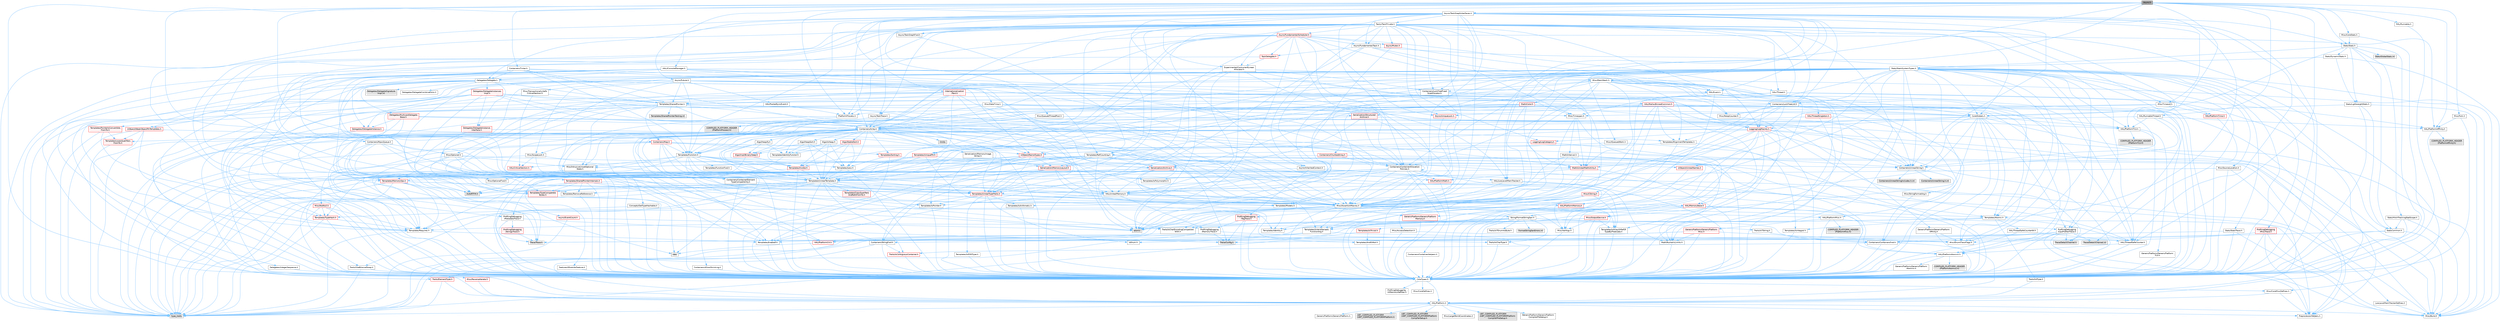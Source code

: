 digraph "Async.h"
{
 // INTERACTIVE_SVG=YES
 // LATEX_PDF_SIZE
  bgcolor="transparent";
  edge [fontname=Helvetica,fontsize=10,labelfontname=Helvetica,labelfontsize=10];
  node [fontname=Helvetica,fontsize=10,shape=box,height=0.2,width=0.4];
  Node1 [id="Node000001",label="Async.h",height=0.2,width=0.4,color="gray40", fillcolor="grey60", style="filled", fontcolor="black",tooltip=" "];
  Node1 -> Node2 [id="edge1_Node000001_Node000002",color="steelblue1",style="solid",tooltip=" "];
  Node2 [id="Node000002",label="Async/Future.h",height=0.2,width=0.4,color="grey40", fillcolor="white", style="filled",URL="$da/db2/Future_8h.html",tooltip=" "];
  Node2 -> Node3 [id="edge2_Node000002_Node000003",color="steelblue1",style="solid",tooltip=" "];
  Node3 [id="Node000003",label="CoreTypes.h",height=0.2,width=0.4,color="grey40", fillcolor="white", style="filled",URL="$dc/dec/CoreTypes_8h.html",tooltip=" "];
  Node3 -> Node4 [id="edge3_Node000003_Node000004",color="steelblue1",style="solid",tooltip=" "];
  Node4 [id="Node000004",label="HAL/Platform.h",height=0.2,width=0.4,color="grey40", fillcolor="white", style="filled",URL="$d9/dd0/Platform_8h.html",tooltip=" "];
  Node4 -> Node5 [id="edge4_Node000004_Node000005",color="steelblue1",style="solid",tooltip=" "];
  Node5 [id="Node000005",label="Misc/Build.h",height=0.2,width=0.4,color="grey40", fillcolor="white", style="filled",URL="$d3/dbb/Build_8h.html",tooltip=" "];
  Node4 -> Node6 [id="edge5_Node000004_Node000006",color="steelblue1",style="solid",tooltip=" "];
  Node6 [id="Node000006",label="Misc/LargeWorldCoordinates.h",height=0.2,width=0.4,color="grey40", fillcolor="white", style="filled",URL="$d2/dcb/LargeWorldCoordinates_8h.html",tooltip=" "];
  Node4 -> Node7 [id="edge6_Node000004_Node000007",color="steelblue1",style="solid",tooltip=" "];
  Node7 [id="Node000007",label="type_traits",height=0.2,width=0.4,color="grey60", fillcolor="#E0E0E0", style="filled",tooltip=" "];
  Node4 -> Node8 [id="edge7_Node000004_Node000008",color="steelblue1",style="solid",tooltip=" "];
  Node8 [id="Node000008",label="PreprocessorHelpers.h",height=0.2,width=0.4,color="grey40", fillcolor="white", style="filled",URL="$db/ddb/PreprocessorHelpers_8h.html",tooltip=" "];
  Node4 -> Node9 [id="edge8_Node000004_Node000009",color="steelblue1",style="solid",tooltip=" "];
  Node9 [id="Node000009",label="UBT_COMPILED_PLATFORM\l/UBT_COMPILED_PLATFORMPlatform\lCompilerPreSetup.h",height=0.2,width=0.4,color="grey60", fillcolor="#E0E0E0", style="filled",tooltip=" "];
  Node4 -> Node10 [id="edge9_Node000004_Node000010",color="steelblue1",style="solid",tooltip=" "];
  Node10 [id="Node000010",label="GenericPlatform/GenericPlatform\lCompilerPreSetup.h",height=0.2,width=0.4,color="grey40", fillcolor="white", style="filled",URL="$d9/dc8/GenericPlatformCompilerPreSetup_8h.html",tooltip=" "];
  Node4 -> Node11 [id="edge10_Node000004_Node000011",color="steelblue1",style="solid",tooltip=" "];
  Node11 [id="Node000011",label="GenericPlatform/GenericPlatform.h",height=0.2,width=0.4,color="grey40", fillcolor="white", style="filled",URL="$d6/d84/GenericPlatform_8h.html",tooltip=" "];
  Node4 -> Node12 [id="edge11_Node000004_Node000012",color="steelblue1",style="solid",tooltip=" "];
  Node12 [id="Node000012",label="UBT_COMPILED_PLATFORM\l/UBT_COMPILED_PLATFORMPlatform.h",height=0.2,width=0.4,color="grey60", fillcolor="#E0E0E0", style="filled",tooltip=" "];
  Node4 -> Node13 [id="edge12_Node000004_Node000013",color="steelblue1",style="solid",tooltip=" "];
  Node13 [id="Node000013",label="UBT_COMPILED_PLATFORM\l/UBT_COMPILED_PLATFORMPlatform\lCompilerSetup.h",height=0.2,width=0.4,color="grey60", fillcolor="#E0E0E0", style="filled",tooltip=" "];
  Node3 -> Node14 [id="edge13_Node000003_Node000014",color="steelblue1",style="solid",tooltip=" "];
  Node14 [id="Node000014",label="ProfilingDebugging\l/UMemoryDefines.h",height=0.2,width=0.4,color="grey40", fillcolor="white", style="filled",URL="$d2/da2/UMemoryDefines_8h.html",tooltip=" "];
  Node3 -> Node15 [id="edge14_Node000003_Node000015",color="steelblue1",style="solid",tooltip=" "];
  Node15 [id="Node000015",label="Misc/CoreMiscDefines.h",height=0.2,width=0.4,color="grey40", fillcolor="white", style="filled",URL="$da/d38/CoreMiscDefines_8h.html",tooltip=" "];
  Node15 -> Node4 [id="edge15_Node000015_Node000004",color="steelblue1",style="solid",tooltip=" "];
  Node15 -> Node8 [id="edge16_Node000015_Node000008",color="steelblue1",style="solid",tooltip=" "];
  Node3 -> Node16 [id="edge17_Node000003_Node000016",color="steelblue1",style="solid",tooltip=" "];
  Node16 [id="Node000016",label="Misc/CoreDefines.h",height=0.2,width=0.4,color="grey40", fillcolor="white", style="filled",URL="$d3/dd2/CoreDefines_8h.html",tooltip=" "];
  Node2 -> Node17 [id="edge18_Node000002_Node000017",color="steelblue1",style="solid",tooltip=" "];
  Node17 [id="Node000017",label="Misc/AssertionMacros.h",height=0.2,width=0.4,color="grey40", fillcolor="white", style="filled",URL="$d0/dfa/AssertionMacros_8h.html",tooltip=" "];
  Node17 -> Node3 [id="edge19_Node000017_Node000003",color="steelblue1",style="solid",tooltip=" "];
  Node17 -> Node4 [id="edge20_Node000017_Node000004",color="steelblue1",style="solid",tooltip=" "];
  Node17 -> Node18 [id="edge21_Node000017_Node000018",color="steelblue1",style="solid",tooltip=" "];
  Node18 [id="Node000018",label="HAL/PlatformMisc.h",height=0.2,width=0.4,color="grey40", fillcolor="white", style="filled",URL="$d0/df5/PlatformMisc_8h.html",tooltip=" "];
  Node18 -> Node3 [id="edge22_Node000018_Node000003",color="steelblue1",style="solid",tooltip=" "];
  Node18 -> Node19 [id="edge23_Node000018_Node000019",color="steelblue1",style="solid",tooltip=" "];
  Node19 [id="Node000019",label="GenericPlatform/GenericPlatform\lMisc.h",height=0.2,width=0.4,color="red", fillcolor="#FFF0F0", style="filled",URL="$db/d9a/GenericPlatformMisc_8h.html",tooltip=" "];
  Node19 -> Node20 [id="edge24_Node000019_Node000020",color="steelblue1",style="solid",tooltip=" "];
  Node20 [id="Node000020",label="Containers/StringFwd.h",height=0.2,width=0.4,color="grey40", fillcolor="white", style="filled",URL="$df/d37/StringFwd_8h.html",tooltip=" "];
  Node20 -> Node3 [id="edge25_Node000020_Node000003",color="steelblue1",style="solid",tooltip=" "];
  Node20 -> Node21 [id="edge26_Node000020_Node000021",color="steelblue1",style="solid",tooltip=" "];
  Node21 [id="Node000021",label="Traits/ElementType.h",height=0.2,width=0.4,color="red", fillcolor="#FFF0F0", style="filled",URL="$d5/d4f/ElementType_8h.html",tooltip=" "];
  Node21 -> Node4 [id="edge27_Node000021_Node000004",color="steelblue1",style="solid",tooltip=" "];
  Node21 -> Node7 [id="edge28_Node000021_Node000007",color="steelblue1",style="solid",tooltip=" "];
  Node20 -> Node23 [id="edge29_Node000020_Node000023",color="steelblue1",style="solid",tooltip=" "];
  Node23 [id="Node000023",label="Traits/IsContiguousContainer.h",height=0.2,width=0.4,color="red", fillcolor="#FFF0F0", style="filled",URL="$d5/d3c/IsContiguousContainer_8h.html",tooltip=" "];
  Node23 -> Node3 [id="edge30_Node000023_Node000003",color="steelblue1",style="solid",tooltip=" "];
  Node19 -> Node3 [id="edge31_Node000019_Node000003",color="steelblue1",style="solid",tooltip=" "];
  Node19 -> Node30 [id="edge32_Node000019_Node000030",color="steelblue1",style="solid",tooltip=" "];
  Node30 [id="Node000030",label="HAL/PlatformCrt.h",height=0.2,width=0.4,color="red", fillcolor="#FFF0F0", style="filled",URL="$d8/d75/PlatformCrt_8h.html",tooltip=" "];
  Node30 -> Node31 [id="edge33_Node000030_Node000031",color="steelblue1",style="solid",tooltip=" "];
  Node31 [id="Node000031",label="new",height=0.2,width=0.4,color="grey60", fillcolor="#E0E0E0", style="filled",tooltip=" "];
  Node19 -> Node40 [id="edge34_Node000019_Node000040",color="steelblue1",style="solid",tooltip=" "];
  Node40 [id="Node000040",label="Math/NumericLimits.h",height=0.2,width=0.4,color="grey40", fillcolor="white", style="filled",URL="$df/d1b/NumericLimits_8h.html",tooltip=" "];
  Node40 -> Node3 [id="edge35_Node000040_Node000003",color="steelblue1",style="solid",tooltip=" "];
  Node19 -> Node42 [id="edge36_Node000019_Node000042",color="steelblue1",style="solid",tooltip=" "];
  Node42 [id="Node000042",label="Misc/EnumClassFlags.h",height=0.2,width=0.4,color="grey40", fillcolor="white", style="filled",URL="$d8/de7/EnumClassFlags_8h.html",tooltip=" "];
  Node18 -> Node45 [id="edge37_Node000018_Node000045",color="steelblue1",style="solid",tooltip=" "];
  Node45 [id="Node000045",label="COMPILED_PLATFORM_HEADER\l(PlatformMisc.h)",height=0.2,width=0.4,color="grey60", fillcolor="#E0E0E0", style="filled",tooltip=" "];
  Node18 -> Node46 [id="edge38_Node000018_Node000046",color="steelblue1",style="solid",tooltip=" "];
  Node46 [id="Node000046",label="ProfilingDebugging\l/CpuProfilerTrace.h",height=0.2,width=0.4,color="grey40", fillcolor="white", style="filled",URL="$da/dcb/CpuProfilerTrace_8h.html",tooltip=" "];
  Node46 -> Node3 [id="edge39_Node000046_Node000003",color="steelblue1",style="solid",tooltip=" "];
  Node46 -> Node26 [id="edge40_Node000046_Node000026",color="steelblue1",style="solid",tooltip=" "];
  Node26 [id="Node000026",label="Containers/ContainersFwd.h",height=0.2,width=0.4,color="grey40", fillcolor="white", style="filled",URL="$d4/d0a/ContainersFwd_8h.html",tooltip=" "];
  Node26 -> Node4 [id="edge41_Node000026_Node000004",color="steelblue1",style="solid",tooltip=" "];
  Node26 -> Node3 [id="edge42_Node000026_Node000003",color="steelblue1",style="solid",tooltip=" "];
  Node26 -> Node23 [id="edge43_Node000026_Node000023",color="steelblue1",style="solid",tooltip=" "];
  Node46 -> Node47 [id="edge44_Node000046_Node000047",color="steelblue1",style="solid",tooltip=" "];
  Node47 [id="Node000047",label="HAL/PlatformAtomics.h",height=0.2,width=0.4,color="grey40", fillcolor="white", style="filled",URL="$d3/d36/PlatformAtomics_8h.html",tooltip=" "];
  Node47 -> Node3 [id="edge45_Node000047_Node000003",color="steelblue1",style="solid",tooltip=" "];
  Node47 -> Node48 [id="edge46_Node000047_Node000048",color="steelblue1",style="solid",tooltip=" "];
  Node48 [id="Node000048",label="GenericPlatform/GenericPlatform\lAtomics.h",height=0.2,width=0.4,color="grey40", fillcolor="white", style="filled",URL="$da/d72/GenericPlatformAtomics_8h.html",tooltip=" "];
  Node48 -> Node3 [id="edge47_Node000048_Node000003",color="steelblue1",style="solid",tooltip=" "];
  Node47 -> Node49 [id="edge48_Node000047_Node000049",color="steelblue1",style="solid",tooltip=" "];
  Node49 [id="Node000049",label="COMPILED_PLATFORM_HEADER\l(PlatformAtomics.h)",height=0.2,width=0.4,color="grey60", fillcolor="#E0E0E0", style="filled",tooltip=" "];
  Node46 -> Node8 [id="edge49_Node000046_Node000008",color="steelblue1",style="solid",tooltip=" "];
  Node46 -> Node5 [id="edge50_Node000046_Node000005",color="steelblue1",style="solid",tooltip=" "];
  Node46 -> Node50 [id="edge51_Node000046_Node000050",color="steelblue1",style="solid",tooltip=" "];
  Node50 [id="Node000050",label="Trace/Config.h",height=0.2,width=0.4,color="grey60", fillcolor="#E0E0E0", style="filled",tooltip=" "];
  Node46 -> Node51 [id="edge52_Node000046_Node000051",color="steelblue1",style="solid",tooltip=" "];
  Node51 [id="Node000051",label="Trace/Detail/Channel.h",height=0.2,width=0.4,color="grey60", fillcolor="#E0E0E0", style="filled",tooltip=" "];
  Node46 -> Node52 [id="edge53_Node000046_Node000052",color="steelblue1",style="solid",tooltip=" "];
  Node52 [id="Node000052",label="Trace/Detail/Channel.inl",height=0.2,width=0.4,color="grey60", fillcolor="#E0E0E0", style="filled",tooltip=" "];
  Node46 -> Node53 [id="edge54_Node000046_Node000053",color="steelblue1",style="solid",tooltip=" "];
  Node53 [id="Node000053",label="Trace/Trace.h",height=0.2,width=0.4,color="grey60", fillcolor="#E0E0E0", style="filled",tooltip=" "];
  Node17 -> Node8 [id="edge55_Node000017_Node000008",color="steelblue1",style="solid",tooltip=" "];
  Node17 -> Node54 [id="edge56_Node000017_Node000054",color="steelblue1",style="solid",tooltip=" "];
  Node54 [id="Node000054",label="Templates/EnableIf.h",height=0.2,width=0.4,color="grey40", fillcolor="white", style="filled",URL="$d7/d60/EnableIf_8h.html",tooltip=" "];
  Node54 -> Node3 [id="edge57_Node000054_Node000003",color="steelblue1",style="solid",tooltip=" "];
  Node17 -> Node55 [id="edge58_Node000017_Node000055",color="steelblue1",style="solid",tooltip=" "];
  Node55 [id="Node000055",label="Templates/IsArrayOrRefOf\lTypeByPredicate.h",height=0.2,width=0.4,color="grey40", fillcolor="white", style="filled",URL="$d6/da1/IsArrayOrRefOfTypeByPredicate_8h.html",tooltip=" "];
  Node55 -> Node3 [id="edge59_Node000055_Node000003",color="steelblue1",style="solid",tooltip=" "];
  Node17 -> Node56 [id="edge60_Node000017_Node000056",color="steelblue1",style="solid",tooltip=" "];
  Node56 [id="Node000056",label="Templates/IsValidVariadic\lFunctionArg.h",height=0.2,width=0.4,color="grey40", fillcolor="white", style="filled",URL="$d0/dc8/IsValidVariadicFunctionArg_8h.html",tooltip=" "];
  Node56 -> Node3 [id="edge61_Node000056_Node000003",color="steelblue1",style="solid",tooltip=" "];
  Node56 -> Node57 [id="edge62_Node000056_Node000057",color="steelblue1",style="solid",tooltip=" "];
  Node57 [id="Node000057",label="IsEnum.h",height=0.2,width=0.4,color="grey40", fillcolor="white", style="filled",URL="$d4/de5/IsEnum_8h.html",tooltip=" "];
  Node56 -> Node7 [id="edge63_Node000056_Node000007",color="steelblue1",style="solid",tooltip=" "];
  Node17 -> Node58 [id="edge64_Node000017_Node000058",color="steelblue1",style="solid",tooltip=" "];
  Node58 [id="Node000058",label="Traits/IsCharEncodingCompatible\lWith.h",height=0.2,width=0.4,color="grey40", fillcolor="white", style="filled",URL="$df/dd1/IsCharEncodingCompatibleWith_8h.html",tooltip=" "];
  Node58 -> Node7 [id="edge65_Node000058_Node000007",color="steelblue1",style="solid",tooltip=" "];
  Node58 -> Node59 [id="edge66_Node000058_Node000059",color="steelblue1",style="solid",tooltip=" "];
  Node59 [id="Node000059",label="Traits/IsCharType.h",height=0.2,width=0.4,color="grey40", fillcolor="white", style="filled",URL="$db/d51/IsCharType_8h.html",tooltip=" "];
  Node59 -> Node3 [id="edge67_Node000059_Node000003",color="steelblue1",style="solid",tooltip=" "];
  Node17 -> Node60 [id="edge68_Node000017_Node000060",color="steelblue1",style="solid",tooltip=" "];
  Node60 [id="Node000060",label="Misc/VarArgs.h",height=0.2,width=0.4,color="grey40", fillcolor="white", style="filled",URL="$d5/d6f/VarArgs_8h.html",tooltip=" "];
  Node60 -> Node3 [id="edge69_Node000060_Node000003",color="steelblue1",style="solid",tooltip=" "];
  Node17 -> Node61 [id="edge70_Node000017_Node000061",color="steelblue1",style="solid",tooltip=" "];
  Node61 [id="Node000061",label="String/FormatStringSan.h",height=0.2,width=0.4,color="grey40", fillcolor="white", style="filled",URL="$d3/d8b/FormatStringSan_8h.html",tooltip=" "];
  Node61 -> Node7 [id="edge71_Node000061_Node000007",color="steelblue1",style="solid",tooltip=" "];
  Node61 -> Node3 [id="edge72_Node000061_Node000003",color="steelblue1",style="solid",tooltip=" "];
  Node61 -> Node62 [id="edge73_Node000061_Node000062",color="steelblue1",style="solid",tooltip=" "];
  Node62 [id="Node000062",label="Templates/Requires.h",height=0.2,width=0.4,color="grey40", fillcolor="white", style="filled",URL="$dc/d96/Requires_8h.html",tooltip=" "];
  Node62 -> Node54 [id="edge74_Node000062_Node000054",color="steelblue1",style="solid",tooltip=" "];
  Node62 -> Node7 [id="edge75_Node000062_Node000007",color="steelblue1",style="solid",tooltip=" "];
  Node61 -> Node63 [id="edge76_Node000061_Node000063",color="steelblue1",style="solid",tooltip=" "];
  Node63 [id="Node000063",label="Templates/Identity.h",height=0.2,width=0.4,color="grey40", fillcolor="white", style="filled",URL="$d0/dd5/Identity_8h.html",tooltip=" "];
  Node61 -> Node56 [id="edge77_Node000061_Node000056",color="steelblue1",style="solid",tooltip=" "];
  Node61 -> Node59 [id="edge78_Node000061_Node000059",color="steelblue1",style="solid",tooltip=" "];
  Node61 -> Node64 [id="edge79_Node000061_Node000064",color="steelblue1",style="solid",tooltip=" "];
  Node64 [id="Node000064",label="Traits/IsTEnumAsByte.h",height=0.2,width=0.4,color="grey40", fillcolor="white", style="filled",URL="$d1/de6/IsTEnumAsByte_8h.html",tooltip=" "];
  Node61 -> Node65 [id="edge80_Node000061_Node000065",color="steelblue1",style="solid",tooltip=" "];
  Node65 [id="Node000065",label="Traits/IsTString.h",height=0.2,width=0.4,color="grey40", fillcolor="white", style="filled",URL="$d0/df8/IsTString_8h.html",tooltip=" "];
  Node65 -> Node26 [id="edge81_Node000065_Node000026",color="steelblue1",style="solid",tooltip=" "];
  Node61 -> Node26 [id="edge82_Node000061_Node000026",color="steelblue1",style="solid",tooltip=" "];
  Node61 -> Node66 [id="edge83_Node000061_Node000066",color="steelblue1",style="solid",tooltip=" "];
  Node66 [id="Node000066",label="FormatStringSanErrors.inl",height=0.2,width=0.4,color="grey60", fillcolor="#E0E0E0", style="filled",tooltip=" "];
  Node17 -> Node67 [id="edge84_Node000017_Node000067",color="steelblue1",style="solid",tooltip=" "];
  Node67 [id="Node000067",label="atomic",height=0.2,width=0.4,color="grey60", fillcolor="#E0E0E0", style="filled",tooltip=" "];
  Node2 -> Node68 [id="edge85_Node000002_Node000068",color="steelblue1",style="solid",tooltip=" "];
  Node68 [id="Node000068",label="Templates/UnrealTemplate.h",height=0.2,width=0.4,color="grey40", fillcolor="white", style="filled",URL="$d4/d24/UnrealTemplate_8h.html",tooltip=" "];
  Node68 -> Node3 [id="edge86_Node000068_Node000003",color="steelblue1",style="solid",tooltip=" "];
  Node68 -> Node69 [id="edge87_Node000068_Node000069",color="steelblue1",style="solid",tooltip=" "];
  Node69 [id="Node000069",label="Templates/IsPointer.h",height=0.2,width=0.4,color="grey40", fillcolor="white", style="filled",URL="$d7/d05/IsPointer_8h.html",tooltip=" "];
  Node69 -> Node3 [id="edge88_Node000069_Node000003",color="steelblue1",style="solid",tooltip=" "];
  Node68 -> Node70 [id="edge89_Node000068_Node000070",color="steelblue1",style="solid",tooltip=" "];
  Node70 [id="Node000070",label="HAL/UnrealMemory.h",height=0.2,width=0.4,color="grey40", fillcolor="white", style="filled",URL="$d9/d96/UnrealMemory_8h.html",tooltip=" "];
  Node70 -> Node3 [id="edge90_Node000070_Node000003",color="steelblue1",style="solid",tooltip=" "];
  Node70 -> Node71 [id="edge91_Node000070_Node000071",color="steelblue1",style="solid",tooltip=" "];
  Node71 [id="Node000071",label="GenericPlatform/GenericPlatform\lMemory.h",height=0.2,width=0.4,color="red", fillcolor="#FFF0F0", style="filled",URL="$dd/d22/GenericPlatformMemory_8h.html",tooltip=" "];
  Node71 -> Node3 [id="edge92_Node000071_Node000003",color="steelblue1",style="solid",tooltip=" "];
  Node70 -> Node74 [id="edge93_Node000070_Node000074",color="steelblue1",style="solid",tooltip=" "];
  Node74 [id="Node000074",label="HAL/MemoryBase.h",height=0.2,width=0.4,color="red", fillcolor="#FFF0F0", style="filled",URL="$d6/d9f/MemoryBase_8h.html",tooltip=" "];
  Node74 -> Node3 [id="edge94_Node000074_Node000003",color="steelblue1",style="solid",tooltip=" "];
  Node74 -> Node47 [id="edge95_Node000074_Node000047",color="steelblue1",style="solid",tooltip=" "];
  Node74 -> Node30 [id="edge96_Node000074_Node000030",color="steelblue1",style="solid",tooltip=" "];
  Node74 -> Node76 [id="edge97_Node000074_Node000076",color="steelblue1",style="solid",tooltip=" "];
  Node76 [id="Node000076",label="Misc/OutputDevice.h",height=0.2,width=0.4,color="red", fillcolor="#FFF0F0", style="filled",URL="$d7/d32/OutputDevice_8h.html",tooltip=" "];
  Node76 -> Node3 [id="edge98_Node000076_Node000003",color="steelblue1",style="solid",tooltip=" "];
  Node76 -> Node60 [id="edge99_Node000076_Node000060",color="steelblue1",style="solid",tooltip=" "];
  Node76 -> Node55 [id="edge100_Node000076_Node000055",color="steelblue1",style="solid",tooltip=" "];
  Node76 -> Node56 [id="edge101_Node000076_Node000056",color="steelblue1",style="solid",tooltip=" "];
  Node76 -> Node58 [id="edge102_Node000076_Node000058",color="steelblue1",style="solid",tooltip=" "];
  Node74 -> Node78 [id="edge103_Node000074_Node000078",color="steelblue1",style="solid",tooltip=" "];
  Node78 [id="Node000078",label="Templates/Atomic.h",height=0.2,width=0.4,color="grey40", fillcolor="white", style="filled",URL="$d3/d91/Atomic_8h.html",tooltip=" "];
  Node78 -> Node79 [id="edge104_Node000078_Node000079",color="steelblue1",style="solid",tooltip=" "];
  Node79 [id="Node000079",label="HAL/ThreadSafeCounter.h",height=0.2,width=0.4,color="grey40", fillcolor="white", style="filled",URL="$dc/dc9/ThreadSafeCounter_8h.html",tooltip=" "];
  Node79 -> Node3 [id="edge105_Node000079_Node000003",color="steelblue1",style="solid",tooltip=" "];
  Node79 -> Node47 [id="edge106_Node000079_Node000047",color="steelblue1",style="solid",tooltip=" "];
  Node78 -> Node80 [id="edge107_Node000078_Node000080",color="steelblue1",style="solid",tooltip=" "];
  Node80 [id="Node000080",label="HAL/ThreadSafeCounter64.h",height=0.2,width=0.4,color="grey40", fillcolor="white", style="filled",URL="$d0/d12/ThreadSafeCounter64_8h.html",tooltip=" "];
  Node80 -> Node3 [id="edge108_Node000080_Node000003",color="steelblue1",style="solid",tooltip=" "];
  Node80 -> Node79 [id="edge109_Node000080_Node000079",color="steelblue1",style="solid",tooltip=" "];
  Node78 -> Node81 [id="edge110_Node000078_Node000081",color="steelblue1",style="solid",tooltip=" "];
  Node81 [id="Node000081",label="Templates/IsIntegral.h",height=0.2,width=0.4,color="grey40", fillcolor="white", style="filled",URL="$da/d64/IsIntegral_8h.html",tooltip=" "];
  Node81 -> Node3 [id="edge111_Node000081_Node000003",color="steelblue1",style="solid",tooltip=" "];
  Node78 -> Node82 [id="edge112_Node000078_Node000082",color="steelblue1",style="solid",tooltip=" "];
  Node82 [id="Node000082",label="Templates/IsTrivial.h",height=0.2,width=0.4,color="red", fillcolor="#FFF0F0", style="filled",URL="$da/d4c/IsTrivial_8h.html",tooltip=" "];
  Node82 -> Node83 [id="edge113_Node000082_Node000083",color="steelblue1",style="solid",tooltip=" "];
  Node83 [id="Node000083",label="Templates/AndOrNot.h",height=0.2,width=0.4,color="grey40", fillcolor="white", style="filled",URL="$db/d0a/AndOrNot_8h.html",tooltip=" "];
  Node83 -> Node3 [id="edge114_Node000083_Node000003",color="steelblue1",style="solid",tooltip=" "];
  Node82 -> Node7 [id="edge115_Node000082_Node000007",color="steelblue1",style="solid",tooltip=" "];
  Node78 -> Node86 [id="edge116_Node000078_Node000086",color="steelblue1",style="solid",tooltip=" "];
  Node86 [id="Node000086",label="Traits/IntType.h",height=0.2,width=0.4,color="grey40", fillcolor="white", style="filled",URL="$d7/deb/IntType_8h.html",tooltip=" "];
  Node86 -> Node4 [id="edge117_Node000086_Node000004",color="steelblue1",style="solid",tooltip=" "];
  Node78 -> Node67 [id="edge118_Node000078_Node000067",color="steelblue1",style="solid",tooltip=" "];
  Node70 -> Node87 [id="edge119_Node000070_Node000087",color="steelblue1",style="solid",tooltip=" "];
  Node87 [id="Node000087",label="HAL/PlatformMemory.h",height=0.2,width=0.4,color="red", fillcolor="#FFF0F0", style="filled",URL="$de/d68/PlatformMemory_8h.html",tooltip=" "];
  Node87 -> Node3 [id="edge120_Node000087_Node000003",color="steelblue1",style="solid",tooltip=" "];
  Node87 -> Node71 [id="edge121_Node000087_Node000071",color="steelblue1",style="solid",tooltip=" "];
  Node70 -> Node89 [id="edge122_Node000070_Node000089",color="steelblue1",style="solid",tooltip=" "];
  Node89 [id="Node000089",label="ProfilingDebugging\l/MemoryTrace.h",height=0.2,width=0.4,color="grey40", fillcolor="white", style="filled",URL="$da/dd7/MemoryTrace_8h.html",tooltip=" "];
  Node89 -> Node4 [id="edge123_Node000089_Node000004",color="steelblue1",style="solid",tooltip=" "];
  Node89 -> Node42 [id="edge124_Node000089_Node000042",color="steelblue1",style="solid",tooltip=" "];
  Node89 -> Node50 [id="edge125_Node000089_Node000050",color="steelblue1",style="solid",tooltip=" "];
  Node89 -> Node53 [id="edge126_Node000089_Node000053",color="steelblue1",style="solid",tooltip=" "];
  Node70 -> Node69 [id="edge127_Node000070_Node000069",color="steelblue1",style="solid",tooltip=" "];
  Node68 -> Node90 [id="edge128_Node000068_Node000090",color="steelblue1",style="solid",tooltip=" "];
  Node90 [id="Node000090",label="Templates/CopyQualifiers\lAndRefsFromTo.h",height=0.2,width=0.4,color="red", fillcolor="#FFF0F0", style="filled",URL="$d3/db3/CopyQualifiersAndRefsFromTo_8h.html",tooltip=" "];
  Node68 -> Node92 [id="edge129_Node000068_Node000092",color="steelblue1",style="solid",tooltip=" "];
  Node92 [id="Node000092",label="Templates/UnrealTypeTraits.h",height=0.2,width=0.4,color="red", fillcolor="#FFF0F0", style="filled",URL="$d2/d2d/UnrealTypeTraits_8h.html",tooltip=" "];
  Node92 -> Node3 [id="edge130_Node000092_Node000003",color="steelblue1",style="solid",tooltip=" "];
  Node92 -> Node69 [id="edge131_Node000092_Node000069",color="steelblue1",style="solid",tooltip=" "];
  Node92 -> Node17 [id="edge132_Node000092_Node000017",color="steelblue1",style="solid",tooltip=" "];
  Node92 -> Node83 [id="edge133_Node000092_Node000083",color="steelblue1",style="solid",tooltip=" "];
  Node92 -> Node54 [id="edge134_Node000092_Node000054",color="steelblue1",style="solid",tooltip=" "];
  Node92 -> Node93 [id="edge135_Node000092_Node000093",color="steelblue1",style="solid",tooltip=" "];
  Node93 [id="Node000093",label="Templates/IsArithmetic.h",height=0.2,width=0.4,color="grey40", fillcolor="white", style="filled",URL="$d2/d5d/IsArithmetic_8h.html",tooltip=" "];
  Node93 -> Node3 [id="edge136_Node000093_Node000003",color="steelblue1",style="solid",tooltip=" "];
  Node92 -> Node57 [id="edge137_Node000092_Node000057",color="steelblue1",style="solid",tooltip=" "];
  Node92 -> Node94 [id="edge138_Node000092_Node000094",color="steelblue1",style="solid",tooltip=" "];
  Node94 [id="Node000094",label="Templates/Models.h",height=0.2,width=0.4,color="grey40", fillcolor="white", style="filled",URL="$d3/d0c/Models_8h.html",tooltip=" "];
  Node94 -> Node63 [id="edge139_Node000094_Node000063",color="steelblue1",style="solid",tooltip=" "];
  Node92 -> Node95 [id="edge140_Node000092_Node000095",color="steelblue1",style="solid",tooltip=" "];
  Node95 [id="Node000095",label="Templates/IsPODType.h",height=0.2,width=0.4,color="grey40", fillcolor="white", style="filled",URL="$d7/db1/IsPODType_8h.html",tooltip=" "];
  Node95 -> Node3 [id="edge141_Node000095_Node000003",color="steelblue1",style="solid",tooltip=" "];
  Node68 -> Node97 [id="edge142_Node000068_Node000097",color="steelblue1",style="solid",tooltip=" "];
  Node97 [id="Node000097",label="Templates/RemoveReference.h",height=0.2,width=0.4,color="grey40", fillcolor="white", style="filled",URL="$da/dbe/RemoveReference_8h.html",tooltip=" "];
  Node97 -> Node3 [id="edge143_Node000097_Node000003",color="steelblue1",style="solid",tooltip=" "];
  Node68 -> Node62 [id="edge144_Node000068_Node000062",color="steelblue1",style="solid",tooltip=" "];
  Node68 -> Node98 [id="edge145_Node000068_Node000098",color="steelblue1",style="solid",tooltip=" "];
  Node98 [id="Node000098",label="Templates/TypeCompatible\lBytes.h",height=0.2,width=0.4,color="red", fillcolor="#FFF0F0", style="filled",URL="$df/d0a/TypeCompatibleBytes_8h.html",tooltip=" "];
  Node98 -> Node3 [id="edge146_Node000098_Node000003",color="steelblue1",style="solid",tooltip=" "];
  Node98 -> Node31 [id="edge147_Node000098_Node000031",color="steelblue1",style="solid",tooltip=" "];
  Node98 -> Node7 [id="edge148_Node000098_Node000007",color="steelblue1",style="solid",tooltip=" "];
  Node68 -> Node63 [id="edge149_Node000068_Node000063",color="steelblue1",style="solid",tooltip=" "];
  Node68 -> Node23 [id="edge150_Node000068_Node000023",color="steelblue1",style="solid",tooltip=" "];
  Node68 -> Node99 [id="edge151_Node000068_Node000099",color="steelblue1",style="solid",tooltip=" "];
  Node99 [id="Node000099",label="Traits/UseBitwiseSwap.h",height=0.2,width=0.4,color="grey40", fillcolor="white", style="filled",URL="$db/df3/UseBitwiseSwap_8h.html",tooltip=" "];
  Node99 -> Node3 [id="edge152_Node000099_Node000003",color="steelblue1",style="solid",tooltip=" "];
  Node99 -> Node7 [id="edge153_Node000099_Node000007",color="steelblue1",style="solid",tooltip=" "];
  Node68 -> Node7 [id="edge154_Node000068_Node000007",color="steelblue1",style="solid",tooltip=" "];
  Node2 -> Node100 [id="edge155_Node000002_Node000100",color="steelblue1",style="solid",tooltip=" "];
  Node100 [id="Node000100",label="Templates/Function.h",height=0.2,width=0.4,color="grey40", fillcolor="white", style="filled",URL="$df/df5/Function_8h.html",tooltip=" "];
  Node100 -> Node3 [id="edge156_Node000100_Node000003",color="steelblue1",style="solid",tooltip=" "];
  Node100 -> Node17 [id="edge157_Node000100_Node000017",color="steelblue1",style="solid",tooltip=" "];
  Node100 -> Node101 [id="edge158_Node000100_Node000101",color="steelblue1",style="solid",tooltip=" "];
  Node101 [id="Node000101",label="Misc/IntrusiveUnsetOptional\lState.h",height=0.2,width=0.4,color="grey40", fillcolor="white", style="filled",URL="$d2/d0a/IntrusiveUnsetOptionalState_8h.html",tooltip=" "];
  Node101 -> Node102 [id="edge159_Node000101_Node000102",color="steelblue1",style="solid",tooltip=" "];
  Node102 [id="Node000102",label="Misc/OptionalFwd.h",height=0.2,width=0.4,color="grey40", fillcolor="white", style="filled",URL="$dc/d50/OptionalFwd_8h.html",tooltip=" "];
  Node100 -> Node70 [id="edge160_Node000100_Node000070",color="steelblue1",style="solid",tooltip=" "];
  Node100 -> Node103 [id="edge161_Node000100_Node000103",color="steelblue1",style="solid",tooltip=" "];
  Node103 [id="Node000103",label="Templates/FunctionFwd.h",height=0.2,width=0.4,color="grey40", fillcolor="white", style="filled",URL="$d6/d54/FunctionFwd_8h.html",tooltip=" "];
  Node100 -> Node92 [id="edge162_Node000100_Node000092",color="steelblue1",style="solid",tooltip=" "];
  Node100 -> Node104 [id="edge163_Node000100_Node000104",color="steelblue1",style="solid",tooltip=" "];
  Node104 [id="Node000104",label="Templates/Invoke.h",height=0.2,width=0.4,color="red", fillcolor="#FFF0F0", style="filled",URL="$d7/deb/Invoke_8h.html",tooltip=" "];
  Node104 -> Node3 [id="edge164_Node000104_Node000003",color="steelblue1",style="solid",tooltip=" "];
  Node104 -> Node68 [id="edge165_Node000104_Node000068",color="steelblue1",style="solid",tooltip=" "];
  Node104 -> Node7 [id="edge166_Node000104_Node000007",color="steelblue1",style="solid",tooltip=" "];
  Node100 -> Node68 [id="edge167_Node000100_Node000068",color="steelblue1",style="solid",tooltip=" "];
  Node100 -> Node62 [id="edge168_Node000100_Node000062",color="steelblue1",style="solid",tooltip=" "];
  Node100 -> Node106 [id="edge169_Node000100_Node000106",color="steelblue1",style="solid",tooltip=" "];
  Node106 [id="Node000106",label="Math/UnrealMathUtility.h",height=0.2,width=0.4,color="red", fillcolor="#FFF0F0", style="filled",URL="$db/db8/UnrealMathUtility_8h.html",tooltip=" "];
  Node106 -> Node3 [id="edge170_Node000106_Node000003",color="steelblue1",style="solid",tooltip=" "];
  Node106 -> Node17 [id="edge171_Node000106_Node000017",color="steelblue1",style="solid",tooltip=" "];
  Node106 -> Node107 [id="edge172_Node000106_Node000107",color="steelblue1",style="solid",tooltip=" "];
  Node107 [id="Node000107",label="HAL/PlatformMath.h",height=0.2,width=0.4,color="red", fillcolor="#FFF0F0", style="filled",URL="$dc/d53/PlatformMath_8h.html",tooltip=" "];
  Node107 -> Node3 [id="edge173_Node000107_Node000003",color="steelblue1",style="solid",tooltip=" "];
  Node106 -> Node63 [id="edge174_Node000106_Node000063",color="steelblue1",style="solid",tooltip=" "];
  Node106 -> Node62 [id="edge175_Node000106_Node000062",color="steelblue1",style="solid",tooltip=" "];
  Node100 -> Node31 [id="edge176_Node000100_Node000031",color="steelblue1",style="solid",tooltip=" "];
  Node100 -> Node7 [id="edge177_Node000100_Node000007",color="steelblue1",style="solid",tooltip=" "];
  Node2 -> Node115 [id="edge178_Node000002_Node000115",color="steelblue1",style="solid",tooltip=" "];
  Node115 [id="Node000115",label="Misc/Timespan.h",height=0.2,width=0.4,color="grey40", fillcolor="white", style="filled",URL="$da/dd9/Timespan_8h.html",tooltip=" "];
  Node115 -> Node3 [id="edge179_Node000115_Node000003",color="steelblue1",style="solid",tooltip=" "];
  Node115 -> Node116 [id="edge180_Node000115_Node000116",color="steelblue1",style="solid",tooltip=" "];
  Node116 [id="Node000116",label="Math/Interval.h",height=0.2,width=0.4,color="grey40", fillcolor="white", style="filled",URL="$d1/d55/Interval_8h.html",tooltip=" "];
  Node116 -> Node3 [id="edge181_Node000116_Node000003",color="steelblue1",style="solid",tooltip=" "];
  Node116 -> Node93 [id="edge182_Node000116_Node000093",color="steelblue1",style="solid",tooltip=" "];
  Node116 -> Node92 [id="edge183_Node000116_Node000092",color="steelblue1",style="solid",tooltip=" "];
  Node116 -> Node40 [id="edge184_Node000116_Node000040",color="steelblue1",style="solid",tooltip=" "];
  Node116 -> Node106 [id="edge185_Node000116_Node000106",color="steelblue1",style="solid",tooltip=" "];
  Node115 -> Node106 [id="edge186_Node000115_Node000106",color="steelblue1",style="solid",tooltip=" "];
  Node115 -> Node17 [id="edge187_Node000115_Node000017",color="steelblue1",style="solid",tooltip=" "];
  Node2 -> Node117 [id="edge188_Node000002_Node000117",color="steelblue1",style="solid",tooltip=" "];
  Node117 [id="Node000117",label="Templates/SharedPointer.h",height=0.2,width=0.4,color="grey40", fillcolor="white", style="filled",URL="$d2/d17/SharedPointer_8h.html",tooltip=" "];
  Node117 -> Node3 [id="edge189_Node000117_Node000003",color="steelblue1",style="solid",tooltip=" "];
  Node117 -> Node101 [id="edge190_Node000117_Node000101",color="steelblue1",style="solid",tooltip=" "];
  Node117 -> Node118 [id="edge191_Node000117_Node000118",color="steelblue1",style="solid",tooltip=" "];
  Node118 [id="Node000118",label="Templates/PointerIsConvertible\lFromTo.h",height=0.2,width=0.4,color="red", fillcolor="#FFF0F0", style="filled",URL="$d6/d65/PointerIsConvertibleFromTo_8h.html",tooltip=" "];
  Node118 -> Node3 [id="edge192_Node000118_Node000003",color="steelblue1",style="solid",tooltip=" "];
  Node118 -> Node119 [id="edge193_Node000118_Node000119",color="steelblue1",style="solid",tooltip=" "];
  Node119 [id="Node000119",label="Templates/LosesQualifiers\lFromTo.h",height=0.2,width=0.4,color="red", fillcolor="#FFF0F0", style="filled",URL="$d2/db3/LosesQualifiersFromTo_8h.html",tooltip=" "];
  Node119 -> Node7 [id="edge194_Node000119_Node000007",color="steelblue1",style="solid",tooltip=" "];
  Node118 -> Node7 [id="edge195_Node000118_Node000007",color="steelblue1",style="solid",tooltip=" "];
  Node117 -> Node17 [id="edge196_Node000117_Node000017",color="steelblue1",style="solid",tooltip=" "];
  Node117 -> Node70 [id="edge197_Node000117_Node000070",color="steelblue1",style="solid",tooltip=" "];
  Node117 -> Node120 [id="edge198_Node000117_Node000120",color="steelblue1",style="solid",tooltip=" "];
  Node120 [id="Node000120",label="Containers/Array.h",height=0.2,width=0.4,color="grey40", fillcolor="white", style="filled",URL="$df/dd0/Array_8h.html",tooltip=" "];
  Node120 -> Node3 [id="edge199_Node000120_Node000003",color="steelblue1",style="solid",tooltip=" "];
  Node120 -> Node17 [id="edge200_Node000120_Node000017",color="steelblue1",style="solid",tooltip=" "];
  Node120 -> Node101 [id="edge201_Node000120_Node000101",color="steelblue1",style="solid",tooltip=" "];
  Node120 -> Node121 [id="edge202_Node000120_Node000121",color="steelblue1",style="solid",tooltip=" "];
  Node121 [id="Node000121",label="Misc/ReverseIterate.h",height=0.2,width=0.4,color="red", fillcolor="#FFF0F0", style="filled",URL="$db/de3/ReverseIterate_8h.html",tooltip=" "];
  Node121 -> Node4 [id="edge203_Node000121_Node000004",color="steelblue1",style="solid",tooltip=" "];
  Node120 -> Node70 [id="edge204_Node000120_Node000070",color="steelblue1",style="solid",tooltip=" "];
  Node120 -> Node92 [id="edge205_Node000120_Node000092",color="steelblue1",style="solid",tooltip=" "];
  Node120 -> Node68 [id="edge206_Node000120_Node000068",color="steelblue1",style="solid",tooltip=" "];
  Node120 -> Node123 [id="edge207_Node000120_Node000123",color="steelblue1",style="solid",tooltip=" "];
  Node123 [id="Node000123",label="Containers/AllowShrinking.h",height=0.2,width=0.4,color="grey40", fillcolor="white", style="filled",URL="$d7/d1a/AllowShrinking_8h.html",tooltip=" "];
  Node123 -> Node3 [id="edge208_Node000123_Node000003",color="steelblue1",style="solid",tooltip=" "];
  Node120 -> Node124 [id="edge209_Node000120_Node000124",color="steelblue1",style="solid",tooltip=" "];
  Node124 [id="Node000124",label="Containers/ContainerAllocation\lPolicies.h",height=0.2,width=0.4,color="grey40", fillcolor="white", style="filled",URL="$d7/dff/ContainerAllocationPolicies_8h.html",tooltip=" "];
  Node124 -> Node3 [id="edge210_Node000124_Node000003",color="steelblue1",style="solid",tooltip=" "];
  Node124 -> Node125 [id="edge211_Node000124_Node000125",color="steelblue1",style="solid",tooltip=" "];
  Node125 [id="Node000125",label="Containers/ContainerHelpers.h",height=0.2,width=0.4,color="grey40", fillcolor="white", style="filled",URL="$d7/d33/ContainerHelpers_8h.html",tooltip=" "];
  Node125 -> Node3 [id="edge212_Node000125_Node000003",color="steelblue1",style="solid",tooltip=" "];
  Node124 -> Node124 [id="edge213_Node000124_Node000124",color="steelblue1",style="solid",tooltip=" "];
  Node124 -> Node107 [id="edge214_Node000124_Node000107",color="steelblue1",style="solid",tooltip=" "];
  Node124 -> Node70 [id="edge215_Node000124_Node000070",color="steelblue1",style="solid",tooltip=" "];
  Node124 -> Node40 [id="edge216_Node000124_Node000040",color="steelblue1",style="solid",tooltip=" "];
  Node124 -> Node17 [id="edge217_Node000124_Node000017",color="steelblue1",style="solid",tooltip=" "];
  Node124 -> Node126 [id="edge218_Node000124_Node000126",color="steelblue1",style="solid",tooltip=" "];
  Node126 [id="Node000126",label="Templates/IsPolymorphic.h",height=0.2,width=0.4,color="grey40", fillcolor="white", style="filled",URL="$dc/d20/IsPolymorphic_8h.html",tooltip=" "];
  Node124 -> Node127 [id="edge219_Node000124_Node000127",color="steelblue1",style="solid",tooltip=" "];
  Node127 [id="Node000127",label="Templates/MemoryOps.h",height=0.2,width=0.4,color="red", fillcolor="#FFF0F0", style="filled",URL="$db/dea/MemoryOps_8h.html",tooltip=" "];
  Node127 -> Node3 [id="edge220_Node000127_Node000003",color="steelblue1",style="solid",tooltip=" "];
  Node127 -> Node70 [id="edge221_Node000127_Node000070",color="steelblue1",style="solid",tooltip=" "];
  Node127 -> Node62 [id="edge222_Node000127_Node000062",color="steelblue1",style="solid",tooltip=" "];
  Node127 -> Node92 [id="edge223_Node000127_Node000092",color="steelblue1",style="solid",tooltip=" "];
  Node127 -> Node99 [id="edge224_Node000127_Node000099",color="steelblue1",style="solid",tooltip=" "];
  Node127 -> Node31 [id="edge225_Node000127_Node000031",color="steelblue1",style="solid",tooltip=" "];
  Node127 -> Node7 [id="edge226_Node000127_Node000007",color="steelblue1",style="solid",tooltip=" "];
  Node124 -> Node98 [id="edge227_Node000124_Node000098",color="steelblue1",style="solid",tooltip=" "];
  Node124 -> Node7 [id="edge228_Node000124_Node000007",color="steelblue1",style="solid",tooltip=" "];
  Node120 -> Node128 [id="edge229_Node000120_Node000128",color="steelblue1",style="solid",tooltip=" "];
  Node128 [id="Node000128",label="Containers/ContainerElement\lTypeCompatibility.h",height=0.2,width=0.4,color="grey40", fillcolor="white", style="filled",URL="$df/ddf/ContainerElementTypeCompatibility_8h.html",tooltip=" "];
  Node128 -> Node3 [id="edge230_Node000128_Node000003",color="steelblue1",style="solid",tooltip=" "];
  Node128 -> Node92 [id="edge231_Node000128_Node000092",color="steelblue1",style="solid",tooltip=" "];
  Node120 -> Node129 [id="edge232_Node000120_Node000129",color="steelblue1",style="solid",tooltip=" "];
  Node129 [id="Node000129",label="Serialization/Archive.h",height=0.2,width=0.4,color="red", fillcolor="#FFF0F0", style="filled",URL="$d7/d3b/Archive_8h.html",tooltip=" "];
  Node129 -> Node3 [id="edge233_Node000129_Node000003",color="steelblue1",style="solid",tooltip=" "];
  Node129 -> Node17 [id="edge234_Node000129_Node000017",color="steelblue1",style="solid",tooltip=" "];
  Node129 -> Node5 [id="edge235_Node000129_Node000005",color="steelblue1",style="solid",tooltip=" "];
  Node129 -> Node60 [id="edge236_Node000129_Node000060",color="steelblue1",style="solid",tooltip=" "];
  Node129 -> Node54 [id="edge237_Node000129_Node000054",color="steelblue1",style="solid",tooltip=" "];
  Node129 -> Node55 [id="edge238_Node000129_Node000055",color="steelblue1",style="solid",tooltip=" "];
  Node129 -> Node56 [id="edge239_Node000129_Node000056",color="steelblue1",style="solid",tooltip=" "];
  Node129 -> Node68 [id="edge240_Node000129_Node000068",color="steelblue1",style="solid",tooltip=" "];
  Node129 -> Node58 [id="edge241_Node000129_Node000058",color="steelblue1",style="solid",tooltip=" "];
  Node120 -> Node139 [id="edge242_Node000120_Node000139",color="steelblue1",style="solid",tooltip=" "];
  Node139 [id="Node000139",label="Serialization/MemoryImage\lWriter.h",height=0.2,width=0.4,color="grey40", fillcolor="white", style="filled",URL="$d0/d08/MemoryImageWriter_8h.html",tooltip=" "];
  Node139 -> Node3 [id="edge243_Node000139_Node000003",color="steelblue1",style="solid",tooltip=" "];
  Node139 -> Node140 [id="edge244_Node000139_Node000140",color="steelblue1",style="solid",tooltip=" "];
  Node140 [id="Node000140",label="Serialization/MemoryLayout.h",height=0.2,width=0.4,color="red", fillcolor="#FFF0F0", style="filled",URL="$d7/d66/MemoryLayout_8h.html",tooltip=" "];
  Node140 -> Node20 [id="edge245_Node000140_Node000020",color="steelblue1",style="solid",tooltip=" "];
  Node140 -> Node70 [id="edge246_Node000140_Node000070",color="steelblue1",style="solid",tooltip=" "];
  Node140 -> Node54 [id="edge247_Node000140_Node000054",color="steelblue1",style="solid",tooltip=" "];
  Node140 -> Node126 [id="edge248_Node000140_Node000126",color="steelblue1",style="solid",tooltip=" "];
  Node140 -> Node94 [id="edge249_Node000140_Node000094",color="steelblue1",style="solid",tooltip=" "];
  Node140 -> Node68 [id="edge250_Node000140_Node000068",color="steelblue1",style="solid",tooltip=" "];
  Node120 -> Node153 [id="edge251_Node000120_Node000153",color="steelblue1",style="solid",tooltip=" "];
  Node153 [id="Node000153",label="Algo/Heapify.h",height=0.2,width=0.4,color="grey40", fillcolor="white", style="filled",URL="$d0/d2a/Heapify_8h.html",tooltip=" "];
  Node153 -> Node154 [id="edge252_Node000153_Node000154",color="steelblue1",style="solid",tooltip=" "];
  Node154 [id="Node000154",label="Algo/Impl/BinaryHeap.h",height=0.2,width=0.4,color="red", fillcolor="#FFF0F0", style="filled",URL="$d7/da3/Algo_2Impl_2BinaryHeap_8h.html",tooltip=" "];
  Node154 -> Node104 [id="edge253_Node000154_Node000104",color="steelblue1",style="solid",tooltip=" "];
  Node154 -> Node7 [id="edge254_Node000154_Node000007",color="steelblue1",style="solid",tooltip=" "];
  Node153 -> Node157 [id="edge255_Node000153_Node000157",color="steelblue1",style="solid",tooltip=" "];
  Node157 [id="Node000157",label="Templates/IdentityFunctor.h",height=0.2,width=0.4,color="grey40", fillcolor="white", style="filled",URL="$d7/d2e/IdentityFunctor_8h.html",tooltip=" "];
  Node157 -> Node4 [id="edge256_Node000157_Node000004",color="steelblue1",style="solid",tooltip=" "];
  Node153 -> Node104 [id="edge257_Node000153_Node000104",color="steelblue1",style="solid",tooltip=" "];
  Node153 -> Node158 [id="edge258_Node000153_Node000158",color="steelblue1",style="solid",tooltip=" "];
  Node158 [id="Node000158",label="Templates/Less.h",height=0.2,width=0.4,color="grey40", fillcolor="white", style="filled",URL="$de/dc8/Less_8h.html",tooltip=" "];
  Node158 -> Node3 [id="edge259_Node000158_Node000003",color="steelblue1",style="solid",tooltip=" "];
  Node158 -> Node68 [id="edge260_Node000158_Node000068",color="steelblue1",style="solid",tooltip=" "];
  Node153 -> Node68 [id="edge261_Node000153_Node000068",color="steelblue1",style="solid",tooltip=" "];
  Node120 -> Node159 [id="edge262_Node000120_Node000159",color="steelblue1",style="solid",tooltip=" "];
  Node159 [id="Node000159",label="Algo/HeapSort.h",height=0.2,width=0.4,color="grey40", fillcolor="white", style="filled",URL="$d3/d92/HeapSort_8h.html",tooltip=" "];
  Node159 -> Node154 [id="edge263_Node000159_Node000154",color="steelblue1",style="solid",tooltip=" "];
  Node159 -> Node157 [id="edge264_Node000159_Node000157",color="steelblue1",style="solid",tooltip=" "];
  Node159 -> Node158 [id="edge265_Node000159_Node000158",color="steelblue1",style="solid",tooltip=" "];
  Node159 -> Node68 [id="edge266_Node000159_Node000068",color="steelblue1",style="solid",tooltip=" "];
  Node120 -> Node160 [id="edge267_Node000120_Node000160",color="steelblue1",style="solid",tooltip=" "];
  Node160 [id="Node000160",label="Algo/IsHeap.h",height=0.2,width=0.4,color="grey40", fillcolor="white", style="filled",URL="$de/d32/IsHeap_8h.html",tooltip=" "];
  Node160 -> Node154 [id="edge268_Node000160_Node000154",color="steelblue1",style="solid",tooltip=" "];
  Node160 -> Node157 [id="edge269_Node000160_Node000157",color="steelblue1",style="solid",tooltip=" "];
  Node160 -> Node104 [id="edge270_Node000160_Node000104",color="steelblue1",style="solid",tooltip=" "];
  Node160 -> Node158 [id="edge271_Node000160_Node000158",color="steelblue1",style="solid",tooltip=" "];
  Node160 -> Node68 [id="edge272_Node000160_Node000068",color="steelblue1",style="solid",tooltip=" "];
  Node120 -> Node154 [id="edge273_Node000120_Node000154",color="steelblue1",style="solid",tooltip=" "];
  Node120 -> Node161 [id="edge274_Node000120_Node000161",color="steelblue1",style="solid",tooltip=" "];
  Node161 [id="Node000161",label="Algo/StableSort.h",height=0.2,width=0.4,color="red", fillcolor="#FFF0F0", style="filled",URL="$d7/d3c/StableSort_8h.html",tooltip=" "];
  Node161 -> Node157 [id="edge275_Node000161_Node000157",color="steelblue1",style="solid",tooltip=" "];
  Node161 -> Node104 [id="edge276_Node000161_Node000104",color="steelblue1",style="solid",tooltip=" "];
  Node161 -> Node158 [id="edge277_Node000161_Node000158",color="steelblue1",style="solid",tooltip=" "];
  Node161 -> Node68 [id="edge278_Node000161_Node000068",color="steelblue1",style="solid",tooltip=" "];
  Node120 -> Node164 [id="edge279_Node000120_Node000164",color="steelblue1",style="solid",tooltip=" "];
  Node164 [id="Node000164",label="Concepts/GetTypeHashable.h",height=0.2,width=0.4,color="grey40", fillcolor="white", style="filled",URL="$d3/da2/GetTypeHashable_8h.html",tooltip=" "];
  Node164 -> Node3 [id="edge280_Node000164_Node000003",color="steelblue1",style="solid",tooltip=" "];
  Node164 -> Node144 [id="edge281_Node000164_Node000144",color="steelblue1",style="solid",tooltip=" "];
  Node144 [id="Node000144",label="Templates/TypeHash.h",height=0.2,width=0.4,color="red", fillcolor="#FFF0F0", style="filled",URL="$d1/d62/TypeHash_8h.html",tooltip=" "];
  Node144 -> Node3 [id="edge282_Node000144_Node000003",color="steelblue1",style="solid",tooltip=" "];
  Node144 -> Node62 [id="edge283_Node000144_Node000062",color="steelblue1",style="solid",tooltip=" "];
  Node144 -> Node7 [id="edge284_Node000144_Node000007",color="steelblue1",style="solid",tooltip=" "];
  Node120 -> Node157 [id="edge285_Node000120_Node000157",color="steelblue1",style="solid",tooltip=" "];
  Node120 -> Node104 [id="edge286_Node000120_Node000104",color="steelblue1",style="solid",tooltip=" "];
  Node120 -> Node158 [id="edge287_Node000120_Node000158",color="steelblue1",style="solid",tooltip=" "];
  Node120 -> Node119 [id="edge288_Node000120_Node000119",color="steelblue1",style="solid",tooltip=" "];
  Node120 -> Node62 [id="edge289_Node000120_Node000062",color="steelblue1",style="solid",tooltip=" "];
  Node120 -> Node165 [id="edge290_Node000120_Node000165",color="steelblue1",style="solid",tooltip=" "];
  Node165 [id="Node000165",label="Templates/Sorting.h",height=0.2,width=0.4,color="red", fillcolor="#FFF0F0", style="filled",URL="$d3/d9e/Sorting_8h.html",tooltip=" "];
  Node165 -> Node3 [id="edge291_Node000165_Node000003",color="steelblue1",style="solid",tooltip=" "];
  Node165 -> Node107 [id="edge292_Node000165_Node000107",color="steelblue1",style="solid",tooltip=" "];
  Node165 -> Node158 [id="edge293_Node000165_Node000158",color="steelblue1",style="solid",tooltip=" "];
  Node120 -> Node168 [id="edge294_Node000120_Node000168",color="steelblue1",style="solid",tooltip=" "];
  Node168 [id="Node000168",label="Templates/AlignmentTemplates.h",height=0.2,width=0.4,color="grey40", fillcolor="white", style="filled",URL="$dd/d32/AlignmentTemplates_8h.html",tooltip=" "];
  Node168 -> Node3 [id="edge295_Node000168_Node000003",color="steelblue1",style="solid",tooltip=" "];
  Node168 -> Node81 [id="edge296_Node000168_Node000081",color="steelblue1",style="solid",tooltip=" "];
  Node168 -> Node69 [id="edge297_Node000168_Node000069",color="steelblue1",style="solid",tooltip=" "];
  Node120 -> Node21 [id="edge298_Node000120_Node000021",color="steelblue1",style="solid",tooltip=" "];
  Node120 -> Node113 [id="edge299_Node000120_Node000113",color="steelblue1",style="solid",tooltip=" "];
  Node113 [id="Node000113",label="limits",height=0.2,width=0.4,color="grey60", fillcolor="#E0E0E0", style="filled",tooltip=" "];
  Node120 -> Node7 [id="edge300_Node000120_Node000007",color="steelblue1",style="solid",tooltip=" "];
  Node117 -> Node169 [id="edge301_Node000117_Node000169",color="steelblue1",style="solid",tooltip=" "];
  Node169 [id="Node000169",label="Containers/Map.h",height=0.2,width=0.4,color="red", fillcolor="#FFF0F0", style="filled",URL="$df/d79/Map_8h.html",tooltip=" "];
  Node169 -> Node3 [id="edge302_Node000169_Node000003",color="steelblue1",style="solid",tooltip=" "];
  Node169 -> Node128 [id="edge303_Node000169_Node000128",color="steelblue1",style="solid",tooltip=" "];
  Node169 -> Node192 [id="edge304_Node000169_Node000192",color="steelblue1",style="solid",tooltip=" "];
  Node192 [id="Node000192",label="Containers/UnrealString.h",height=0.2,width=0.4,color="grey40", fillcolor="white", style="filled",URL="$d5/dba/UnrealString_8h.html",tooltip=" "];
  Node192 -> Node193 [id="edge305_Node000192_Node000193",color="steelblue1",style="solid",tooltip=" "];
  Node193 [id="Node000193",label="Containers/UnrealStringIncludes.h.inl",height=0.2,width=0.4,color="grey60", fillcolor="#E0E0E0", style="filled",tooltip=" "];
  Node192 -> Node194 [id="edge306_Node000192_Node000194",color="steelblue1",style="solid",tooltip=" "];
  Node194 [id="Node000194",label="Containers/UnrealString.h.inl",height=0.2,width=0.4,color="grey60", fillcolor="#E0E0E0", style="filled",tooltip=" "];
  Node192 -> Node195 [id="edge307_Node000192_Node000195",color="steelblue1",style="solid",tooltip=" "];
  Node195 [id="Node000195",label="Misc/StringFormatArg.h",height=0.2,width=0.4,color="grey40", fillcolor="white", style="filled",URL="$d2/d16/StringFormatArg_8h.html",tooltip=" "];
  Node195 -> Node26 [id="edge308_Node000195_Node000026",color="steelblue1",style="solid",tooltip=" "];
  Node169 -> Node17 [id="edge309_Node000169_Node000017",color="steelblue1",style="solid",tooltip=" "];
  Node169 -> Node100 [id="edge310_Node000169_Node000100",color="steelblue1",style="solid",tooltip=" "];
  Node169 -> Node165 [id="edge311_Node000169_Node000165",color="steelblue1",style="solid",tooltip=" "];
  Node169 -> Node68 [id="edge312_Node000169_Node000068",color="steelblue1",style="solid",tooltip=" "];
  Node169 -> Node92 [id="edge313_Node000169_Node000092",color="steelblue1",style="solid",tooltip=" "];
  Node169 -> Node7 [id="edge314_Node000169_Node000007",color="steelblue1",style="solid",tooltip=" "];
  Node117 -> Node201 [id="edge315_Node000117_Node000201",color="steelblue1",style="solid",tooltip=" "];
  Node201 [id="Node000201",label="CoreGlobals.h",height=0.2,width=0.4,color="grey40", fillcolor="white", style="filled",URL="$d5/d8c/CoreGlobals_8h.html",tooltip=" "];
  Node201 -> Node192 [id="edge316_Node000201_Node000192",color="steelblue1",style="solid",tooltip=" "];
  Node201 -> Node3 [id="edge317_Node000201_Node000003",color="steelblue1",style="solid",tooltip=" "];
  Node201 -> Node202 [id="edge318_Node000201_Node000202",color="steelblue1",style="solid",tooltip=" "];
  Node202 [id="Node000202",label="HAL/PlatformTLS.h",height=0.2,width=0.4,color="grey40", fillcolor="white", style="filled",URL="$d0/def/PlatformTLS_8h.html",tooltip=" "];
  Node202 -> Node3 [id="edge319_Node000202_Node000003",color="steelblue1",style="solid",tooltip=" "];
  Node202 -> Node203 [id="edge320_Node000202_Node000203",color="steelblue1",style="solid",tooltip=" "];
  Node203 [id="Node000203",label="GenericPlatform/GenericPlatform\lTLS.h",height=0.2,width=0.4,color="grey40", fillcolor="white", style="filled",URL="$d3/d3c/GenericPlatformTLS_8h.html",tooltip=" "];
  Node203 -> Node3 [id="edge321_Node000203_Node000003",color="steelblue1",style="solid",tooltip=" "];
  Node202 -> Node204 [id="edge322_Node000202_Node000204",color="steelblue1",style="solid",tooltip=" "];
  Node204 [id="Node000204",label="COMPILED_PLATFORM_HEADER\l(PlatformTLS.h)",height=0.2,width=0.4,color="grey60", fillcolor="#E0E0E0", style="filled",tooltip=" "];
  Node201 -> Node205 [id="edge323_Node000201_Node000205",color="steelblue1",style="solid",tooltip=" "];
  Node205 [id="Node000205",label="Logging/LogMacros.h",height=0.2,width=0.4,color="red", fillcolor="#FFF0F0", style="filled",URL="$d0/d16/LogMacros_8h.html",tooltip=" "];
  Node205 -> Node192 [id="edge324_Node000205_Node000192",color="steelblue1",style="solid",tooltip=" "];
  Node205 -> Node3 [id="edge325_Node000205_Node000003",color="steelblue1",style="solid",tooltip=" "];
  Node205 -> Node8 [id="edge326_Node000205_Node000008",color="steelblue1",style="solid",tooltip=" "];
  Node205 -> Node206 [id="edge327_Node000205_Node000206",color="steelblue1",style="solid",tooltip=" "];
  Node206 [id="Node000206",label="Logging/LogCategory.h",height=0.2,width=0.4,color="red", fillcolor="#FFF0F0", style="filled",URL="$d9/d36/LogCategory_8h.html",tooltip=" "];
  Node206 -> Node3 [id="edge328_Node000206_Node000003",color="steelblue1",style="solid",tooltip=" "];
  Node206 -> Node207 [id="edge329_Node000206_Node000207",color="steelblue1",style="solid",tooltip=" "];
  Node207 [id="Node000207",label="UObject/NameTypes.h",height=0.2,width=0.4,color="red", fillcolor="#FFF0F0", style="filled",URL="$d6/d35/NameTypes_8h.html",tooltip=" "];
  Node207 -> Node3 [id="edge330_Node000207_Node000003",color="steelblue1",style="solid",tooltip=" "];
  Node207 -> Node17 [id="edge331_Node000207_Node000017",color="steelblue1",style="solid",tooltip=" "];
  Node207 -> Node70 [id="edge332_Node000207_Node000070",color="steelblue1",style="solid",tooltip=" "];
  Node207 -> Node92 [id="edge333_Node000207_Node000092",color="steelblue1",style="solid",tooltip=" "];
  Node207 -> Node68 [id="edge334_Node000207_Node000068",color="steelblue1",style="solid",tooltip=" "];
  Node207 -> Node192 [id="edge335_Node000207_Node000192",color="steelblue1",style="solid",tooltip=" "];
  Node207 -> Node208 [id="edge336_Node000207_Node000208",color="steelblue1",style="solid",tooltip=" "];
  Node208 [id="Node000208",label="HAL/CriticalSection.h",height=0.2,width=0.4,color="red", fillcolor="#FFF0F0", style="filled",URL="$d6/d90/CriticalSection_8h.html",tooltip=" "];
  Node207 -> Node20 [id="edge337_Node000207_Node000020",color="steelblue1",style="solid",tooltip=" "];
  Node207 -> Node212 [id="edge338_Node000207_Node000212",color="steelblue1",style="solid",tooltip=" "];
  Node212 [id="Node000212",label="UObject/UnrealNames.h",height=0.2,width=0.4,color="red", fillcolor="#FFF0F0", style="filled",URL="$d8/db1/UnrealNames_8h.html",tooltip=" "];
  Node212 -> Node3 [id="edge339_Node000212_Node000003",color="steelblue1",style="solid",tooltip=" "];
  Node207 -> Node78 [id="edge340_Node000207_Node000078",color="steelblue1",style="solid",tooltip=" "];
  Node207 -> Node140 [id="edge341_Node000207_Node000140",color="steelblue1",style="solid",tooltip=" "];
  Node207 -> Node101 [id="edge342_Node000207_Node000101",color="steelblue1",style="solid",tooltip=" "];
  Node207 -> Node53 [id="edge343_Node000207_Node000053",color="steelblue1",style="solid",tooltip=" "];
  Node205 -> Node17 [id="edge344_Node000205_Node000017",color="steelblue1",style="solid",tooltip=" "];
  Node205 -> Node5 [id="edge345_Node000205_Node000005",color="steelblue1",style="solid",tooltip=" "];
  Node205 -> Node60 [id="edge346_Node000205_Node000060",color="steelblue1",style="solid",tooltip=" "];
  Node205 -> Node61 [id="edge347_Node000205_Node000061",color="steelblue1",style="solid",tooltip=" "];
  Node205 -> Node54 [id="edge348_Node000205_Node000054",color="steelblue1",style="solid",tooltip=" "];
  Node205 -> Node55 [id="edge349_Node000205_Node000055",color="steelblue1",style="solid",tooltip=" "];
  Node205 -> Node56 [id="edge350_Node000205_Node000056",color="steelblue1",style="solid",tooltip=" "];
  Node205 -> Node58 [id="edge351_Node000205_Node000058",color="steelblue1",style="solid",tooltip=" "];
  Node205 -> Node7 [id="edge352_Node000205_Node000007",color="steelblue1",style="solid",tooltip=" "];
  Node201 -> Node5 [id="edge353_Node000201_Node000005",color="steelblue1",style="solid",tooltip=" "];
  Node201 -> Node42 [id="edge354_Node000201_Node000042",color="steelblue1",style="solid",tooltip=" "];
  Node201 -> Node76 [id="edge355_Node000201_Node000076",color="steelblue1",style="solid",tooltip=" "];
  Node201 -> Node46 [id="edge356_Node000201_Node000046",color="steelblue1",style="solid",tooltip=" "];
  Node201 -> Node78 [id="edge357_Node000201_Node000078",color="steelblue1",style="solid",tooltip=" "];
  Node201 -> Node207 [id="edge358_Node000201_Node000207",color="steelblue1",style="solid",tooltip=" "];
  Node201 -> Node67 [id="edge359_Node000201_Node000067",color="steelblue1",style="solid",tooltip=" "];
  Node117 -> Node222 [id="edge360_Node000117_Node000222",color="steelblue1",style="solid",tooltip=" "];
  Node222 [id="Node000222",label="Templates/SharedPointerInternals.h",height=0.2,width=0.4,color="red", fillcolor="#FFF0F0", style="filled",URL="$de/d3a/SharedPointerInternals_8h.html",tooltip=" "];
  Node222 -> Node3 [id="edge361_Node000222_Node000003",color="steelblue1",style="solid",tooltip=" "];
  Node222 -> Node70 [id="edge362_Node000222_Node000070",color="steelblue1",style="solid",tooltip=" "];
  Node222 -> Node17 [id="edge363_Node000222_Node000017",color="steelblue1",style="solid",tooltip=" "];
  Node222 -> Node97 [id="edge364_Node000222_Node000097",color="steelblue1",style="solid",tooltip=" "];
  Node222 -> Node98 [id="edge365_Node000222_Node000098",color="steelblue1",style="solid",tooltip=" "];
  Node222 -> Node224 [id="edge366_Node000222_Node000224",color="steelblue1",style="solid",tooltip=" "];
  Node224 [id="Node000224",label="AutoRTFM.h",height=0.2,width=0.4,color="grey60", fillcolor="#E0E0E0", style="filled",tooltip=" "];
  Node222 -> Node67 [id="edge367_Node000222_Node000067",color="steelblue1",style="solid",tooltip=" "];
  Node222 -> Node7 [id="edge368_Node000222_Node000007",color="steelblue1",style="solid",tooltip=" "];
  Node117 -> Node225 [id="edge369_Node000117_Node000225",color="steelblue1",style="solid",tooltip=" "];
  Node225 [id="Node000225",label="Templates/SharedPointerTesting.inl",height=0.2,width=0.4,color="grey60", fillcolor="#E0E0E0", style="filled",tooltip=" "];
  Node2 -> Node226 [id="edge370_Node000002_Node000226",color="steelblue1",style="solid",tooltip=" "];
  Node226 [id="Node000226",label="Misc/DateTime.h",height=0.2,width=0.4,color="grey40", fillcolor="white", style="filled",URL="$d1/de9/DateTime_8h.html",tooltip=" "];
  Node226 -> Node20 [id="edge371_Node000226_Node000020",color="steelblue1",style="solid",tooltip=" "];
  Node226 -> Node192 [id="edge372_Node000226_Node000192",color="steelblue1",style="solid",tooltip=" "];
  Node226 -> Node3 [id="edge373_Node000226_Node000003",color="steelblue1",style="solid",tooltip=" "];
  Node226 -> Node115 [id="edge374_Node000226_Node000115",color="steelblue1",style="solid",tooltip=" "];
  Node226 -> Node129 [id="edge375_Node000226_Node000129",color="steelblue1",style="solid",tooltip=" "];
  Node226 -> Node176 [id="edge376_Node000226_Node000176",color="steelblue1",style="solid",tooltip=" "];
  Node176 [id="Node000176",label="Serialization/Structured\lArchive.h",height=0.2,width=0.4,color="red", fillcolor="#FFF0F0", style="filled",URL="$d9/d1e/StructuredArchive_8h.html",tooltip=" "];
  Node176 -> Node120 [id="edge377_Node000176_Node000120",color="steelblue1",style="solid",tooltip=" "];
  Node176 -> Node124 [id="edge378_Node000176_Node000124",color="steelblue1",style="solid",tooltip=" "];
  Node176 -> Node3 [id="edge379_Node000176_Node000003",color="steelblue1",style="solid",tooltip=" "];
  Node176 -> Node5 [id="edge380_Node000176_Node000005",color="steelblue1",style="solid",tooltip=" "];
  Node176 -> Node129 [id="edge381_Node000176_Node000129",color="steelblue1",style="solid",tooltip=" "];
  Node226 -> Node144 [id="edge382_Node000226_Node000144",color="steelblue1",style="solid",tooltip=" "];
  Node2 -> Node227 [id="edge383_Node000002_Node000227",color="steelblue1",style="solid",tooltip=" "];
  Node227 [id="Node000227",label="HAL/Event.h",height=0.2,width=0.4,color="grey40", fillcolor="white", style="filled",URL="$d6/d8d/Event_8h.html",tooltip=" "];
  Node227 -> Node3 [id="edge384_Node000227_Node000003",color="steelblue1",style="solid",tooltip=" "];
  Node227 -> Node40 [id="edge385_Node000227_Node000040",color="steelblue1",style="solid",tooltip=" "];
  Node227 -> Node115 [id="edge386_Node000227_Node000115",color="steelblue1",style="solid",tooltip=" "];
  Node227 -> Node78 [id="edge387_Node000227_Node000078",color="steelblue1",style="solid",tooltip=" "];
  Node227 -> Node117 [id="edge388_Node000227_Node000117",color="steelblue1",style="solid",tooltip=" "];
  Node2 -> Node228 [id="edge389_Node000002_Node000228",color="steelblue1",style="solid",tooltip=" "];
  Node228 [id="Node000228",label="HAL/PooledSyncEvent.h",height=0.2,width=0.4,color="grey40", fillcolor="white", style="filled",URL="$de/d0b/PooledSyncEvent_8h.html",tooltip=" "];
  Node228 -> Node229 [id="edge390_Node000228_Node000229",color="steelblue1",style="solid",tooltip=" "];
  Node229 [id="Node000229",label="PlatformProcess.h",height=0.2,width=0.4,color="grey40", fillcolor="white", style="filled",URL="$d7/d52/PlatformProcess_8h.html",tooltip=" "];
  Node229 -> Node3 [id="edge391_Node000229_Node000003",color="steelblue1",style="solid",tooltip=" "];
  Node229 -> Node230 [id="edge392_Node000229_Node000230",color="steelblue1",style="solid",tooltip=" "];
  Node230 [id="Node000230",label="COMPILED_PLATFORM_HEADER\l(PlatformProcess.h)",height=0.2,width=0.4,color="grey60", fillcolor="#E0E0E0", style="filled",tooltip=" "];
  Node2 -> Node231 [id="edge393_Node000002_Node000231",color="steelblue1",style="solid",tooltip=" "];
  Node231 [id="Node000231",label="Misc/ScopeLock.h",height=0.2,width=0.4,color="grey40", fillcolor="white", style="filled",URL="$de/d73/ScopeLock_8h.html",tooltip=" "];
  Node231 -> Node3 [id="edge394_Node000231_Node000003",color="steelblue1",style="solid",tooltip=" "];
  Node231 -> Node17 [id="edge395_Node000231_Node000017",color="steelblue1",style="solid",tooltip=" "];
  Node231 -> Node232 [id="edge396_Node000231_Node000232",color="steelblue1",style="solid",tooltip=" "];
  Node232 [id="Node000232",label="Misc/NotNull.h",height=0.2,width=0.4,color="red", fillcolor="#FFF0F0", style="filled",URL="$df/dcc/Misc_2NotNull_8h.html",tooltip=" "];
  Node232 -> Node3 [id="edge397_Node000232_Node000003",color="steelblue1",style="solid",tooltip=" "];
  Node232 -> Node62 [id="edge398_Node000232_Node000062",color="steelblue1",style="solid",tooltip=" "];
  Node232 -> Node144 [id="edge399_Node000232_Node000144",color="steelblue1",style="solid",tooltip=" "];
  Node232 -> Node7 [id="edge400_Node000232_Node000007",color="steelblue1",style="solid",tooltip=" "];
  Node231 -> Node208 [id="edge401_Node000231_Node000208",color="steelblue1",style="solid",tooltip=" "];
  Node2 -> Node94 [id="edge402_Node000002_Node000094",color="steelblue1",style="solid",tooltip=" "];
  Node2 -> Node62 [id="edge403_Node000002_Node000062",color="steelblue1",style="solid",tooltip=" "];
  Node2 -> Node7 [id="edge404_Node000002_Node000007",color="steelblue1",style="solid",tooltip=" "];
  Node1 -> Node234 [id="edge405_Node000001_Node000234",color="steelblue1",style="solid",tooltip=" "];
  Node234 [id="Node000234",label="Async/TaskGraphInterfaces.h",height=0.2,width=0.4,color="grey40", fillcolor="white", style="filled",URL="$d2/d4c/TaskGraphInterfaces_8h.html",tooltip=" "];
  Node234 -> Node3 [id="edge406_Node000234_Node000003",color="steelblue1",style="solid",tooltip=" "];
  Node234 -> Node17 [id="edge407_Node000234_Node000017",color="steelblue1",style="solid",tooltip=" "];
  Node234 -> Node124 [id="edge408_Node000234_Node000124",color="steelblue1",style="solid",tooltip=" "];
  Node234 -> Node120 [id="edge409_Node000234_Node000120",color="steelblue1",style="solid",tooltip=" "];
  Node234 -> Node192 [id="edge410_Node000234_Node000192",color="steelblue1",style="solid",tooltip=" "];
  Node234 -> Node100 [id="edge411_Node000234_Node000100",color="steelblue1",style="solid",tooltip=" "];
  Node234 -> Node235 [id="edge412_Node000234_Node000235",color="steelblue1",style="solid",tooltip=" "];
  Node235 [id="Node000235",label="Delegates/Delegate.h",height=0.2,width=0.4,color="grey40", fillcolor="white", style="filled",URL="$d4/d80/Delegate_8h.html",tooltip=" "];
  Node235 -> Node3 [id="edge413_Node000235_Node000003",color="steelblue1",style="solid",tooltip=" "];
  Node235 -> Node17 [id="edge414_Node000235_Node000017",color="steelblue1",style="solid",tooltip=" "];
  Node235 -> Node207 [id="edge415_Node000235_Node000207",color="steelblue1",style="solid",tooltip=" "];
  Node235 -> Node117 [id="edge416_Node000235_Node000117",color="steelblue1",style="solid",tooltip=" "];
  Node235 -> Node236 [id="edge417_Node000235_Node000236",color="steelblue1",style="solid",tooltip=" "];
  Node236 [id="Node000236",label="UObject/WeakObjectPtrTemplates.h",height=0.2,width=0.4,color="red", fillcolor="#FFF0F0", style="filled",URL="$d8/d3b/WeakObjectPtrTemplates_8h.html",tooltip=" "];
  Node236 -> Node3 [id="edge418_Node000236_Node000003",color="steelblue1",style="solid",tooltip=" "];
  Node236 -> Node119 [id="edge419_Node000236_Node000119",color="steelblue1",style="solid",tooltip=" "];
  Node236 -> Node62 [id="edge420_Node000236_Node000062",color="steelblue1",style="solid",tooltip=" "];
  Node236 -> Node169 [id="edge421_Node000236_Node000169",color="steelblue1",style="solid",tooltip=" "];
  Node236 -> Node7 [id="edge422_Node000236_Node000007",color="steelblue1",style="solid",tooltip=" "];
  Node235 -> Node239 [id="edge423_Node000235_Node000239",color="steelblue1",style="solid",tooltip=" "];
  Node239 [id="Node000239",label="Delegates/MulticastDelegate\lBase.h",height=0.2,width=0.4,color="red", fillcolor="#FFF0F0", style="filled",URL="$db/d16/MulticastDelegateBase_8h.html",tooltip=" "];
  Node239 -> Node224 [id="edge424_Node000239_Node000224",color="steelblue1",style="solid",tooltip=" "];
  Node239 -> Node3 [id="edge425_Node000239_Node000003",color="steelblue1",style="solid",tooltip=" "];
  Node239 -> Node124 [id="edge426_Node000239_Node000124",color="steelblue1",style="solid",tooltip=" "];
  Node239 -> Node120 [id="edge427_Node000239_Node000120",color="steelblue1",style="solid",tooltip=" "];
  Node239 -> Node106 [id="edge428_Node000239_Node000106",color="steelblue1",style="solid",tooltip=" "];
  Node239 -> Node240 [id="edge429_Node000239_Node000240",color="steelblue1",style="solid",tooltip=" "];
  Node240 [id="Node000240",label="Delegates/IDelegateInstance.h",height=0.2,width=0.4,color="red", fillcolor="#FFF0F0", style="filled",URL="$d2/d10/IDelegateInstance_8h.html",tooltip=" "];
  Node240 -> Node3 [id="edge430_Node000240_Node000003",color="steelblue1",style="solid",tooltip=" "];
  Node240 -> Node144 [id="edge431_Node000240_Node000144",color="steelblue1",style="solid",tooltip=" "];
  Node240 -> Node207 [id="edge432_Node000240_Node000207",color="steelblue1",style="solid",tooltip=" "];
  Node235 -> Node199 [id="edge433_Node000235_Node000199",color="steelblue1",style="solid",tooltip=" "];
  Node199 [id="Node000199",label="Delegates/IntegerSequence.h",height=0.2,width=0.4,color="grey40", fillcolor="white", style="filled",URL="$d2/dcc/IntegerSequence_8h.html",tooltip=" "];
  Node199 -> Node3 [id="edge434_Node000199_Node000003",color="steelblue1",style="solid",tooltip=" "];
  Node235 -> Node224 [id="edge435_Node000235_Node000224",color="steelblue1",style="solid",tooltip=" "];
  Node235 -> Node247 [id="edge436_Node000235_Node000247",color="steelblue1",style="solid",tooltip=" "];
  Node247 [id="Node000247",label="Delegates/DelegateInstance\lInterface.h",height=0.2,width=0.4,color="red", fillcolor="#FFF0F0", style="filled",URL="$de/d82/DelegateInstanceInterface_8h.html",tooltip=" "];
  Node247 -> Node17 [id="edge437_Node000247_Node000017",color="steelblue1",style="solid",tooltip=" "];
  Node247 -> Node98 [id="edge438_Node000247_Node000098",color="steelblue1",style="solid",tooltip=" "];
  Node235 -> Node248 [id="edge439_Node000235_Node000248",color="steelblue1",style="solid",tooltip=" "];
  Node248 [id="Node000248",label="Delegates/DelegateInstances\lImpl.h",height=0.2,width=0.4,color="red", fillcolor="#FFF0F0", style="filled",URL="$d5/dc6/DelegateInstancesImpl_8h.html",tooltip=" "];
  Node248 -> Node3 [id="edge440_Node000248_Node000003",color="steelblue1",style="solid",tooltip=" "];
  Node248 -> Node247 [id="edge441_Node000248_Node000247",color="steelblue1",style="solid",tooltip=" "];
  Node248 -> Node240 [id="edge442_Node000248_Node000240",color="steelblue1",style="solid",tooltip=" "];
  Node248 -> Node17 [id="edge443_Node000248_Node000017",color="steelblue1",style="solid",tooltip=" "];
  Node248 -> Node97 [id="edge444_Node000248_Node000097",color="steelblue1",style="solid",tooltip=" "];
  Node248 -> Node117 [id="edge445_Node000248_Node000117",color="steelblue1",style="solid",tooltip=" "];
  Node248 -> Node92 [id="edge446_Node000248_Node000092",color="steelblue1",style="solid",tooltip=" "];
  Node248 -> Node207 [id="edge447_Node000248_Node000207",color="steelblue1",style="solid",tooltip=" "];
  Node248 -> Node236 [id="edge448_Node000248_Node000236",color="steelblue1",style="solid",tooltip=" "];
  Node235 -> Node249 [id="edge449_Node000235_Node000249",color="steelblue1",style="solid",tooltip=" "];
  Node249 [id="Node000249",label="Delegates/DelegateSignature\lImpl.inl",height=0.2,width=0.4,color="grey60", fillcolor="#E0E0E0", style="filled",tooltip=" "];
  Node235 -> Node250 [id="edge450_Node000235_Node000250",color="steelblue1",style="solid",tooltip=" "];
  Node250 [id="Node000250",label="Delegates/DelegateCombinations.h",height=0.2,width=0.4,color="grey40", fillcolor="white", style="filled",URL="$d3/d23/DelegateCombinations_8h.html",tooltip=" "];
  Node234 -> Node79 [id="edge451_Node000234_Node000079",color="steelblue1",style="solid",tooltip=" "];
  Node234 -> Node251 [id="edge452_Node000234_Node000251",color="steelblue1",style="solid",tooltip=" "];
  Node251 [id="Node000251",label="Containers/LockFreeList.h",height=0.2,width=0.4,color="grey40", fillcolor="white", style="filled",URL="$d4/de7/LockFreeList_8h.html",tooltip=" "];
  Node251 -> Node120 [id="edge453_Node000251_Node000120",color="steelblue1",style="solid",tooltip=" "];
  Node251 -> Node26 [id="edge454_Node000251_Node000026",color="steelblue1",style="solid",tooltip=" "];
  Node251 -> Node201 [id="edge455_Node000251_Node000201",color="steelblue1",style="solid",tooltip=" "];
  Node251 -> Node3 [id="edge456_Node000251_Node000003",color="steelblue1",style="solid",tooltip=" "];
  Node251 -> Node47 [id="edge457_Node000251_Node000047",color="steelblue1",style="solid",tooltip=" "];
  Node251 -> Node229 [id="edge458_Node000251_Node000229",color="steelblue1",style="solid",tooltip=" "];
  Node251 -> Node79 [id="edge459_Node000251_Node000079",color="steelblue1",style="solid",tooltip=" "];
  Node251 -> Node205 [id="edge460_Node000251_Node000205",color="steelblue1",style="solid",tooltip=" "];
  Node251 -> Node17 [id="edge461_Node000251_Node000017",color="steelblue1",style="solid",tooltip=" "];
  Node251 -> Node252 [id="edge462_Node000251_Node000252",color="steelblue1",style="solid",tooltip=" "];
  Node252 [id="Node000252",label="Misc/NoopCounter.h",height=0.2,width=0.4,color="grey40", fillcolor="white", style="filled",URL="$dd/dff/NoopCounter_8h.html",tooltip=" "];
  Node252 -> Node3 [id="edge463_Node000252_Node000003",color="steelblue1",style="solid",tooltip=" "];
  Node251 -> Node168 [id="edge464_Node000251_Node000168",color="steelblue1",style="solid",tooltip=" "];
  Node251 -> Node100 [id="edge465_Node000251_Node000100",color="steelblue1",style="solid",tooltip=" "];
  Node251 -> Node67 [id="edge466_Node000251_Node000067",color="steelblue1",style="solid",tooltip=" "];
  Node234 -> Node253 [id="edge467_Node000234_Node000253",color="steelblue1",style="solid",tooltip=" "];
  Node253 [id="Node000253",label="Stats/Stats.h",height=0.2,width=0.4,color="grey40", fillcolor="white", style="filled",URL="$dc/d09/Stats_8h.html",tooltip=" "];
  Node253 -> Node201 [id="edge468_Node000253_Node000201",color="steelblue1",style="solid",tooltip=" "];
  Node253 -> Node3 [id="edge469_Node000253_Node000003",color="steelblue1",style="solid",tooltip=" "];
  Node253 -> Node254 [id="edge470_Node000253_Node000254",color="steelblue1",style="solid",tooltip=" "];
  Node254 [id="Node000254",label="StatsCommon.h",height=0.2,width=0.4,color="grey40", fillcolor="white", style="filled",URL="$df/d16/StatsCommon_8h.html",tooltip=" "];
  Node254 -> Node3 [id="edge471_Node000254_Node000003",color="steelblue1",style="solid",tooltip=" "];
  Node254 -> Node5 [id="edge472_Node000254_Node000005",color="steelblue1",style="solid",tooltip=" "];
  Node254 -> Node42 [id="edge473_Node000254_Node000042",color="steelblue1",style="solid",tooltip=" "];
  Node253 -> Node255 [id="edge474_Node000253_Node000255",color="steelblue1",style="solid",tooltip=" "];
  Node255 [id="Node000255",label="Stats/DynamicStats.h",height=0.2,width=0.4,color="grey40", fillcolor="white", style="filled",URL="$dc/d24/DynamicStats_8h.html",tooltip=" "];
  Node255 -> Node5 [id="edge475_Node000255_Node000005",color="steelblue1",style="solid",tooltip=" "];
  Node255 -> Node256 [id="edge476_Node000255_Node000256",color="steelblue1",style="solid",tooltip=" "];
  Node256 [id="Node000256",label="Stats/LightweightStats.h",height=0.2,width=0.4,color="grey40", fillcolor="white", style="filled",URL="$d5/d66/LightweightStats_8h.html",tooltip=" "];
  Node256 -> Node3 [id="edge477_Node000256_Node000003",color="steelblue1",style="solid",tooltip=" "];
  Node256 -> Node201 [id="edge478_Node000256_Node000201",color="steelblue1",style="solid",tooltip=" "];
  Node256 -> Node5 [id="edge479_Node000256_Node000005",color="steelblue1",style="solid",tooltip=" "];
  Node256 -> Node254 [id="edge480_Node000256_Node000254",color="steelblue1",style="solid",tooltip=" "];
  Node255 -> Node257 [id="edge481_Node000255_Node000257",color="steelblue1",style="solid",tooltip=" "];
  Node257 [id="Node000257",label="Stats/StatsSystemTypes.h",height=0.2,width=0.4,color="grey40", fillcolor="white", style="filled",URL="$d1/d5a/StatsSystemTypes_8h.html",tooltip=" "];
  Node257 -> Node5 [id="edge482_Node000257_Node000005",color="steelblue1",style="solid",tooltip=" "];
  Node257 -> Node15 [id="edge483_Node000257_Node000015",color="steelblue1",style="solid",tooltip=" "];
  Node257 -> Node120 [id="edge484_Node000257_Node000120",color="steelblue1",style="solid",tooltip=" "];
  Node257 -> Node258 [id="edge485_Node000257_Node000258",color="steelblue1",style="solid",tooltip=" "];
  Node258 [id="Node000258",label="Containers/ChunkedArray.h",height=0.2,width=0.4,color="red", fillcolor="#FFF0F0", style="filled",URL="$d8/db0/ChunkedArray_8h.html",tooltip=" "];
  Node258 -> Node3 [id="edge486_Node000258_Node000003",color="steelblue1",style="solid",tooltip=" "];
  Node258 -> Node17 [id="edge487_Node000258_Node000017",color="steelblue1",style="solid",tooltip=" "];
  Node258 -> Node101 [id="edge488_Node000258_Node000101",color="steelblue1",style="solid",tooltip=" "];
  Node258 -> Node92 [id="edge489_Node000258_Node000092",color="steelblue1",style="solid",tooltip=" "];
  Node257 -> Node124 [id="edge490_Node000257_Node000124",color="steelblue1",style="solid",tooltip=" "];
  Node257 -> Node251 [id="edge491_Node000257_Node000251",color="steelblue1",style="solid",tooltip=" "];
  Node257 -> Node192 [id="edge492_Node000257_Node000192",color="steelblue1",style="solid",tooltip=" "];
  Node257 -> Node201 [id="edge493_Node000257_Node000201",color="steelblue1",style="solid",tooltip=" "];
  Node257 -> Node3 [id="edge494_Node000257_Node000003",color="steelblue1",style="solid",tooltip=" "];
  Node257 -> Node235 [id="edge495_Node000257_Node000235",color="steelblue1",style="solid",tooltip=" "];
  Node257 -> Node260 [id="edge496_Node000257_Node000260",color="steelblue1",style="solid",tooltip=" "];
  Node260 [id="Node000260",label="HAL/LowLevelMemTracker.h",height=0.2,width=0.4,color="grey40", fillcolor="white", style="filled",URL="$d0/d14/LowLevelMemTracker_8h.html",tooltip=" "];
  Node260 -> Node3 [id="edge497_Node000260_Node000003",color="steelblue1",style="solid",tooltip=" "];
  Node260 -> Node261 [id="edge498_Node000260_Node000261",color="steelblue1",style="solid",tooltip=" "];
  Node261 [id="Node000261",label="LowLevelMemTrackerDefines.h",height=0.2,width=0.4,color="grey40", fillcolor="white", style="filled",URL="$d0/d28/LowLevelMemTrackerDefines_8h.html",tooltip=" "];
  Node261 -> Node5 [id="edge499_Node000261_Node000005",color="steelblue1",style="solid",tooltip=" "];
  Node260 -> Node262 [id="edge500_Node000260_Node000262",color="steelblue1",style="solid",tooltip=" "];
  Node262 [id="Node000262",label="ProfilingDebugging\l/TagTrace.h",height=0.2,width=0.4,color="red", fillcolor="#FFF0F0", style="filled",URL="$de/d56/TagTrace_8h.html",tooltip=" "];
  Node262 -> Node3 [id="edge501_Node000262_Node000003",color="steelblue1",style="solid",tooltip=" "];
  Node262 -> Node89 [id="edge502_Node000262_Node000089",color="steelblue1",style="solid",tooltip=" "];
  Node262 -> Node50 [id="edge503_Node000262_Node000050",color="steelblue1",style="solid",tooltip=" "];
  Node260 -> Node224 [id="edge504_Node000260_Node000224",color="steelblue1",style="solid",tooltip=" "];
  Node257 -> Node30 [id="edge505_Node000257_Node000030",color="steelblue1",style="solid",tooltip=" "];
  Node257 -> Node87 [id="edge506_Node000257_Node000087",color="steelblue1",style="solid",tooltip=" "];
  Node257 -> Node18 [id="edge507_Node000257_Node000018",color="steelblue1",style="solid",tooltip=" "];
  Node257 -> Node202 [id="edge508_Node000257_Node000202",color="steelblue1",style="solid",tooltip=" "];
  Node257 -> Node264 [id="edge509_Node000257_Node000264",color="steelblue1",style="solid",tooltip=" "];
  Node264 [id="Node000264",label="HAL/PlatformTime.h",height=0.2,width=0.4,color="red", fillcolor="#FFF0F0", style="filled",URL="$de/d9f/PlatformTime_8h.html",tooltip=" "];
  Node264 -> Node3 [id="edge510_Node000264_Node000003",color="steelblue1",style="solid",tooltip=" "];
  Node257 -> Node79 [id="edge511_Node000257_Node000079",color="steelblue1",style="solid",tooltip=" "];
  Node257 -> Node70 [id="edge512_Node000257_Node000070",color="steelblue1",style="solid",tooltip=" "];
  Node257 -> Node266 [id="edge513_Node000257_Node000266",color="steelblue1",style="solid",tooltip=" "];
  Node266 [id="Node000266",label="Math/Color.h",height=0.2,width=0.4,color="red", fillcolor="#FFF0F0", style="filled",URL="$dd/dac/Color_8h.html",tooltip=" "];
  Node266 -> Node120 [id="edge514_Node000266_Node000120",color="steelblue1",style="solid",tooltip=" "];
  Node266 -> Node192 [id="edge515_Node000266_Node000192",color="steelblue1",style="solid",tooltip=" "];
  Node266 -> Node3 [id="edge516_Node000266_Node000003",color="steelblue1",style="solid",tooltip=" "];
  Node266 -> Node8 [id="edge517_Node000266_Node000008",color="steelblue1",style="solid",tooltip=" "];
  Node266 -> Node106 [id="edge518_Node000266_Node000106",color="steelblue1",style="solid",tooltip=" "];
  Node266 -> Node17 [id="edge519_Node000266_Node000017",color="steelblue1",style="solid",tooltip=" "];
  Node266 -> Node129 [id="edge520_Node000266_Node000129",color="steelblue1",style="solid",tooltip=" "];
  Node266 -> Node140 [id="edge521_Node000266_Node000140",color="steelblue1",style="solid",tooltip=" "];
  Node266 -> Node176 [id="edge522_Node000266_Node000176",color="steelblue1",style="solid",tooltip=" "];
  Node257 -> Node40 [id="edge523_Node000257_Node000040",color="steelblue1",style="solid",tooltip=" "];
  Node257 -> Node17 [id="edge524_Node000257_Node000017",color="steelblue1",style="solid",tooltip=" "];
  Node257 -> Node146 [id="edge525_Node000257_Node000146",color="steelblue1",style="solid",tooltip=" "];
  Node146 [id="Node000146",label="Misc/CString.h",height=0.2,width=0.4,color="red", fillcolor="#FFF0F0", style="filled",URL="$d2/d49/CString_8h.html",tooltip=" "];
  Node146 -> Node3 [id="edge526_Node000146_Node000003",color="steelblue1",style="solid",tooltip=" "];
  Node146 -> Node30 [id="edge527_Node000146_Node000030",color="steelblue1",style="solid",tooltip=" "];
  Node146 -> Node17 [id="edge528_Node000146_Node000017",color="steelblue1",style="solid",tooltip=" "];
  Node146 -> Node60 [id="edge529_Node000146_Node000060",color="steelblue1",style="solid",tooltip=" "];
  Node146 -> Node55 [id="edge530_Node000146_Node000055",color="steelblue1",style="solid",tooltip=" "];
  Node146 -> Node56 [id="edge531_Node000146_Node000056",color="steelblue1",style="solid",tooltip=" "];
  Node146 -> Node58 [id="edge532_Node000146_Node000058",color="steelblue1",style="solid",tooltip=" "];
  Node257 -> Node42 [id="edge533_Node000257_Node000042",color="steelblue1",style="solid",tooltip=" "];
  Node257 -> Node268 [id="edge534_Node000257_Node000268",color="steelblue1",style="solid",tooltip=" "];
  Node268 [id="Node000268",label="Misc/SourceLocation.h",height=0.2,width=0.4,color="grey40", fillcolor="white", style="filled",URL="$d3/d9a/SourceLocation_8h.html",tooltip=" "];
  Node268 -> Node3 [id="edge535_Node000268_Node000003",color="steelblue1",style="solid",tooltip=" "];
  Node268 -> Node4 [id="edge536_Node000268_Node000004",color="steelblue1",style="solid",tooltip=" "];
  Node268 -> Node68 [id="edge537_Node000268_Node000068",color="steelblue1",style="solid",tooltip=" "];
  Node257 -> Node245 [id="edge538_Node000257_Node000245",color="steelblue1",style="solid",tooltip=" "];
  Node245 [id="Node000245",label="Misc/TransactionallySafe\lCriticalSection.h",height=0.2,width=0.4,color="grey40", fillcolor="white", style="filled",URL="$da/d63/TransactionallySafeCriticalSection_8h.html",tooltip=" "];
  Node245 -> Node208 [id="edge539_Node000245_Node000208",color="steelblue1",style="solid",tooltip=" "];
  Node245 -> Node224 [id="edge540_Node000245_Node000224",color="steelblue1",style="solid",tooltip=" "];
  Node245 -> Node117 [id="edge541_Node000245_Node000117",color="steelblue1",style="solid",tooltip=" "];
  Node257 -> Node46 [id="edge542_Node000257_Node000046",color="steelblue1",style="solid",tooltip=" "];
  Node257 -> Node269 [id="edge543_Node000257_Node000269",color="steelblue1",style="solid",tooltip=" "];
  Node269 [id="Node000269",label="ProfilingDebugging\l/MiscTrace.h",height=0.2,width=0.4,color="red", fillcolor="#FFF0F0", style="filled",URL="$da/dcf/MiscTrace_8h.html",tooltip=" "];
  Node269 -> Node26 [id="edge544_Node000269_Node000026",color="steelblue1",style="solid",tooltip=" "];
  Node269 -> Node3 [id="edge545_Node000269_Node000003",color="steelblue1",style="solid",tooltip=" "];
  Node269 -> Node8 [id="edge546_Node000269_Node000008",color="steelblue1",style="solid",tooltip=" "];
  Node269 -> Node5 [id="edge547_Node000269_Node000005",color="steelblue1",style="solid",tooltip=" "];
  Node269 -> Node50 [id="edge548_Node000269_Node000050",color="steelblue1",style="solid",tooltip=" "];
  Node257 -> Node254 [id="edge549_Node000257_Node000254",color="steelblue1",style="solid",tooltip=" "];
  Node257 -> Node272 [id="edge550_Node000257_Node000272",color="steelblue1",style="solid",tooltip=" "];
  Node272 [id="Node000272",label="Stats/StatsTrace.h",height=0.2,width=0.4,color="grey40", fillcolor="white", style="filled",URL="$de/d20/StatsTrace_8h.html",tooltip=" "];
  Node272 -> Node3 [id="edge551_Node000272_Node000003",color="steelblue1",style="solid",tooltip=" "];
  Node272 -> Node5 [id="edge552_Node000272_Node000005",color="steelblue1",style="solid",tooltip=" "];
  Node272 -> Node50 [id="edge553_Node000272_Node000050",color="steelblue1",style="solid",tooltip=" "];
  Node257 -> Node78 [id="edge554_Node000257_Node000078",color="steelblue1",style="solid",tooltip=" "];
  Node257 -> Node117 [id="edge555_Node000257_Node000117",color="steelblue1",style="solid",tooltip=" "];
  Node257 -> Node98 [id="edge556_Node000257_Node000098",color="steelblue1",style="solid",tooltip=" "];
  Node257 -> Node188 [id="edge557_Node000257_Node000188",color="steelblue1",style="solid",tooltip=" "];
  Node188 [id="Node000188",label="Templates/UniquePtr.h",height=0.2,width=0.4,color="red", fillcolor="#FFF0F0", style="filled",URL="$de/d1a/UniquePtr_8h.html",tooltip=" "];
  Node188 -> Node3 [id="edge558_Node000188_Node000003",color="steelblue1",style="solid",tooltip=" "];
  Node188 -> Node68 [id="edge559_Node000188_Node000068",color="steelblue1",style="solid",tooltip=" "];
  Node188 -> Node62 [id="edge560_Node000188_Node000062",color="steelblue1",style="solid",tooltip=" "];
  Node188 -> Node140 [id="edge561_Node000188_Node000140",color="steelblue1",style="solid",tooltip=" "];
  Node188 -> Node7 [id="edge562_Node000188_Node000007",color="steelblue1",style="solid",tooltip=" "];
  Node257 -> Node68 [id="edge563_Node000257_Node000068",color="steelblue1",style="solid",tooltip=" "];
  Node257 -> Node51 [id="edge564_Node000257_Node000051",color="steelblue1",style="solid",tooltip=" "];
  Node257 -> Node52 [id="edge565_Node000257_Node000052",color="steelblue1",style="solid",tooltip=" "];
  Node257 -> Node53 [id="edge566_Node000257_Node000053",color="steelblue1",style="solid",tooltip=" "];
  Node257 -> Node207 [id="edge567_Node000257_Node000207",color="steelblue1",style="solid",tooltip=" "];
  Node257 -> Node212 [id="edge568_Node000257_Node000212",color="steelblue1",style="solid",tooltip=" "];
  Node253 -> Node273 [id="edge569_Node000253_Node000273",color="steelblue1",style="solid",tooltip=" "];
  Node273 [id="Node000273",label="Stats/HitchTrackingStatScope.h",height=0.2,width=0.4,color="grey40", fillcolor="white", style="filled",URL="$d2/d93/HitchTrackingStatScope_8h.html",tooltip=" "];
  Node273 -> Node3 [id="edge570_Node000273_Node000003",color="steelblue1",style="solid",tooltip=" "];
  Node273 -> Node5 [id="edge571_Node000273_Node000005",color="steelblue1",style="solid",tooltip=" "];
  Node273 -> Node254 [id="edge572_Node000273_Node000254",color="steelblue1",style="solid",tooltip=" "];
  Node253 -> Node256 [id="edge573_Node000253_Node000256",color="steelblue1",style="solid",tooltip=" "];
  Node253 -> Node257 [id="edge574_Node000253_Node000257",color="steelblue1",style="solid",tooltip=" "];
  Node253 -> Node274 [id="edge575_Node000253_Node000274",color="steelblue1",style="solid",tooltip=" "];
  Node274 [id="Node000274",label="Stats/GlobalStats.inl",height=0.2,width=0.4,color="grey60", fillcolor="#E0E0E0", style="filled",tooltip=" "];
  Node234 -> Node275 [id="edge576_Node000234_Node000275",color="steelblue1",style="solid",tooltip=" "];
  Node275 [id="Node000275",label="HAL/IConsoleManager.h",height=0.2,width=0.4,color="grey40", fillcolor="white", style="filled",URL="$dd/d0d/IConsoleManager_8h.html",tooltip=" "];
  Node275 -> Node3 [id="edge577_Node000275_Node000003",color="steelblue1",style="solid",tooltip=" "];
  Node275 -> Node276 [id="edge578_Node000275_Node000276",color="steelblue1",style="solid",tooltip=" "];
  Node276 [id="Node000276",label="Misc/AccessDetection.h",height=0.2,width=0.4,color="grey40", fillcolor="white", style="filled",URL="$d3/db5/AccessDetection_8h.html",tooltip=" "];
  Node276 -> Node3 [id="edge579_Node000276_Node000003",color="steelblue1",style="solid",tooltip=" "];
  Node276 -> Node42 [id="edge580_Node000276_Node000042",color="steelblue1",style="solid",tooltip=" "];
  Node275 -> Node17 [id="edge581_Node000275_Node000017",color="steelblue1",style="solid",tooltip=" "];
  Node275 -> Node68 [id="edge582_Node000275_Node000068",color="steelblue1",style="solid",tooltip=" "];
  Node275 -> Node192 [id="edge583_Node000275_Node000192",color="steelblue1",style="solid",tooltip=" "];
  Node275 -> Node205 [id="edge584_Node000275_Node000205",color="steelblue1",style="solid",tooltip=" "];
  Node275 -> Node240 [id="edge585_Node000275_Node000240",color="steelblue1",style="solid",tooltip=" "];
  Node275 -> Node235 [id="edge586_Node000275_Node000235",color="steelblue1",style="solid",tooltip=" "];
  Node275 -> Node277 [id="edge587_Node000275_Node000277",color="steelblue1",style="solid",tooltip=" "];
  Node277 [id="Node000277",label="Features/IModularFeature.h",height=0.2,width=0.4,color="grey40", fillcolor="white", style="filled",URL="$de/d21/IModularFeature_8h.html",tooltip=" "];
  Node277 -> Node3 [id="edge588_Node000277_Node000003",color="steelblue1",style="solid",tooltip=" "];
  Node275 -> Node54 [id="edge589_Node000275_Node000054",color="steelblue1",style="solid",tooltip=" "];
  Node275 -> Node278 [id="edge590_Node000275_Node000278",color="steelblue1",style="solid",tooltip=" "];
  Node278 [id="Node000278",label="Internationalization\l/Text.h",height=0.2,width=0.4,color="red", fillcolor="#FFF0F0", style="filled",URL="$d6/d35/Text_8h.html",tooltip=" "];
  Node278 -> Node3 [id="edge591_Node000278_Node000003",color="steelblue1",style="solid",tooltip=" "];
  Node278 -> Node47 [id="edge592_Node000278_Node000047",color="steelblue1",style="solid",tooltip=" "];
  Node278 -> Node17 [id="edge593_Node000278_Node000017",color="steelblue1",style="solid",tooltip=" "];
  Node278 -> Node42 [id="edge594_Node000278_Node000042",color="steelblue1",style="solid",tooltip=" "];
  Node278 -> Node92 [id="edge595_Node000278_Node000092",color="steelblue1",style="solid",tooltip=" "];
  Node278 -> Node120 [id="edge596_Node000278_Node000120",color="steelblue1",style="solid",tooltip=" "];
  Node278 -> Node192 [id="edge597_Node000278_Node000192",color="steelblue1",style="solid",tooltip=" "];
  Node278 -> Node117 [id="edge598_Node000278_Node000117",color="steelblue1",style="solid",tooltip=" "];
  Node278 -> Node184 [id="edge599_Node000278_Node000184",color="steelblue1",style="solid",tooltip=" "];
  Node184 [id="Node000184",label="Misc/Optional.h",height=0.2,width=0.4,color="grey40", fillcolor="white", style="filled",URL="$d2/dae/Optional_8h.html",tooltip=" "];
  Node184 -> Node3 [id="edge600_Node000184_Node000003",color="steelblue1",style="solid",tooltip=" "];
  Node184 -> Node17 [id="edge601_Node000184_Node000017",color="steelblue1",style="solid",tooltip=" "];
  Node184 -> Node101 [id="edge602_Node000184_Node000101",color="steelblue1",style="solid",tooltip=" "];
  Node184 -> Node102 [id="edge603_Node000184_Node000102",color="steelblue1",style="solid",tooltip=" "];
  Node184 -> Node127 [id="edge604_Node000184_Node000127",color="steelblue1",style="solid",tooltip=" "];
  Node184 -> Node68 [id="edge605_Node000184_Node000068",color="steelblue1",style="solid",tooltip=" "];
  Node184 -> Node129 [id="edge606_Node000184_Node000129",color="steelblue1",style="solid",tooltip=" "];
  Node278 -> Node188 [id="edge607_Node000278_Node000188",color="steelblue1",style="solid",tooltip=" "];
  Node278 -> Node62 [id="edge608_Node000278_Node000062",color="steelblue1",style="solid",tooltip=" "];
  Node278 -> Node7 [id="edge609_Node000278_Node000007",color="steelblue1",style="solid",tooltip=" "];
  Node234 -> Node227 [id="edge610_Node000234_Node000227",color="steelblue1",style="solid",tooltip=" "];
  Node234 -> Node260 [id="edge611_Node000234_Node000260",color="steelblue1",style="solid",tooltip=" "];
  Node234 -> Node286 [id="edge612_Node000234_Node000286",color="steelblue1",style="solid",tooltip=" "];
  Node286 [id="Node000286",label="Templates/RefCounting.h",height=0.2,width=0.4,color="grey40", fillcolor="white", style="filled",URL="$d4/d7e/RefCounting_8h.html",tooltip=" "];
  Node286 -> Node3 [id="edge613_Node000286_Node000003",color="steelblue1",style="solid",tooltip=" "];
  Node286 -> Node224 [id="edge614_Node000286_Node000224",color="steelblue1",style="solid",tooltip=" "];
  Node286 -> Node47 [id="edge615_Node000286_Node000047",color="steelblue1",style="solid",tooltip=" "];
  Node286 -> Node8 [id="edge616_Node000286_Node000008",color="steelblue1",style="solid",tooltip=" "];
  Node286 -> Node79 [id="edge617_Node000286_Node000079",color="steelblue1",style="solid",tooltip=" "];
  Node286 -> Node17 [id="edge618_Node000286_Node000017",color="steelblue1",style="solid",tooltip=" "];
  Node286 -> Node5 [id="edge619_Node000286_Node000005",color="steelblue1",style="solid",tooltip=" "];
  Node286 -> Node129 [id="edge620_Node000286_Node000129",color="steelblue1",style="solid",tooltip=" "];
  Node286 -> Node140 [id="edge621_Node000286_Node000140",color="steelblue1",style="solid",tooltip=" "];
  Node286 -> Node62 [id="edge622_Node000286_Node000062",color="steelblue1",style="solid",tooltip=" "];
  Node286 -> Node144 [id="edge623_Node000286_Node000144",color="steelblue1",style="solid",tooltip=" "];
  Node286 -> Node68 [id="edge624_Node000286_Node000068",color="steelblue1",style="solid",tooltip=" "];
  Node286 -> Node67 [id="edge625_Node000286_Node000067",color="steelblue1",style="solid",tooltip=" "];
  Node286 -> Node7 [id="edge626_Node000286_Node000007",color="steelblue1",style="solid",tooltip=" "];
  Node234 -> Node292 [id="edge627_Node000234_Node000292",color="steelblue1",style="solid",tooltip=" "];
  Node292 [id="Node000292",label="Containers/LockFreeFixed\lSizeAllocator.h",height=0.2,width=0.4,color="grey40", fillcolor="white", style="filled",URL="$d1/d08/LockFreeFixedSizeAllocator_8h.html",tooltip=" "];
  Node292 -> Node224 [id="edge628_Node000292_Node000224",color="steelblue1",style="solid",tooltip=" "];
  Node292 -> Node17 [id="edge629_Node000292_Node000017",color="steelblue1",style="solid",tooltip=" "];
  Node292 -> Node70 [id="edge630_Node000292_Node000070",color="steelblue1",style="solid",tooltip=" "];
  Node292 -> Node252 [id="edge631_Node000292_Node000252",color="steelblue1",style="solid",tooltip=" "];
  Node292 -> Node251 [id="edge632_Node000292_Node000251",color="steelblue1",style="solid",tooltip=" "];
  Node234 -> Node293 [id="edge633_Node000234_Node000293",color="steelblue1",style="solid",tooltip=" "];
  Node293 [id="Node000293",label="Experimental/ConcurrentLinear\lAllocator.h",height=0.2,width=0.4,color="grey40", fillcolor="white", style="filled",URL="$d7/d84/ConcurrentLinearAllocator_8h.html",tooltip=" "];
  Node293 -> Node67 [id="edge634_Node000293_Node000067",color="steelblue1",style="solid",tooltip=" "];
  Node293 -> Node7 [id="edge635_Node000293_Node000007",color="steelblue1",style="solid",tooltip=" "];
  Node293 -> Node70 [id="edge636_Node000293_Node000070",color="steelblue1",style="solid",tooltip=" "];
  Node293 -> Node260 [id="edge637_Node000293_Node000260",color="steelblue1",style="solid",tooltip=" "];
  Node293 -> Node294 [id="edge638_Node000293_Node000294",color="steelblue1",style="solid",tooltip=" "];
  Node294 [id="Node000294",label="HAL/MallocBinnedCommon.h",height=0.2,width=0.4,color="red", fillcolor="#FFF0F0", style="filled",URL="$d9/d32/MallocBinnedCommon_8h.html",tooltip=" "];
  Node294 -> Node3 [id="edge639_Node000294_Node000003",color="steelblue1",style="solid",tooltip=" "];
  Node294 -> Node201 [id="edge640_Node000294_Node000201",color="steelblue1",style="solid",tooltip=" "];
  Node294 -> Node67 [id="edge641_Node000294_Node000067",color="steelblue1",style="solid",tooltip=" "];
  Node294 -> Node74 [id="edge642_Node000294_Node000074",color="steelblue1",style="solid",tooltip=" "];
  Node294 -> Node202 [id="edge643_Node000294_Node000202",color="steelblue1",style="solid",tooltip=" "];
  Node294 -> Node295 [id="edge644_Node000294_Node000295",color="steelblue1",style="solid",tooltip=" "];
  Node295 [id="Node000295",label="Async/UniqueLock.h",height=0.2,width=0.4,color="red", fillcolor="#FFF0F0", style="filled",URL="$da/dc6/UniqueLock_8h.html",tooltip=" "];
  Node295 -> Node17 [id="edge645_Node000295_Node000017",color="steelblue1",style="solid",tooltip=" "];
  Node294 -> Node231 [id="edge646_Node000294_Node000231",color="steelblue1",style="solid",tooltip=" "];
  Node294 -> Node168 [id="edge647_Node000294_Node000168",color="steelblue1",style="solid",tooltip=" "];
  Node294 -> Node205 [id="edge648_Node000294_Node000205",color="steelblue1",style="solid",tooltip=" "];
  Node293 -> Node188 [id="edge649_Node000293_Node000188",color="steelblue1",style="solid",tooltip=" "];
  Node293 -> Node92 [id="edge650_Node000293_Node000092",color="steelblue1",style="solid",tooltip=" "];
  Node293 -> Node292 [id="edge651_Node000293_Node000292",color="steelblue1",style="solid",tooltip=" "];
  Node293 -> Node303 [id="edge652_Node000293_Node000303",color="steelblue1",style="solid",tooltip=" "];
  Node303 [id="Node000303",label="Misc/MemStack.h",height=0.2,width=0.4,color="grey40", fillcolor="white", style="filled",URL="$d7/de0/MemStack_8h.html",tooltip=" "];
  Node303 -> Node124 [id="edge653_Node000303_Node000124",color="steelblue1",style="solid",tooltip=" "];
  Node303 -> Node292 [id="edge654_Node000303_Node000292",color="steelblue1",style="solid",tooltip=" "];
  Node303 -> Node201 [id="edge655_Node000303_Node000201",color="steelblue1",style="solid",tooltip=" "];
  Node303 -> Node3 [id="edge656_Node000303_Node000003",color="steelblue1",style="solid",tooltip=" "];
  Node303 -> Node74 [id="edge657_Node000303_Node000074",color="steelblue1",style="solid",tooltip=" "];
  Node303 -> Node30 [id="edge658_Node000303_Node000030",color="steelblue1",style="solid",tooltip=" "];
  Node303 -> Node79 [id="edge659_Node000303_Node000079",color="steelblue1",style="solid",tooltip=" "];
  Node303 -> Node304 [id="edge660_Node000303_Node000304",color="steelblue1",style="solid",tooltip=" "];
  Node304 [id="Node000304",label="HAL/ThreadSingleton.h",height=0.2,width=0.4,color="red", fillcolor="#FFF0F0", style="filled",URL="$d0/dd5/ThreadSingleton_8h.html",tooltip=" "];
  Node304 -> Node3 [id="edge661_Node000304_Node000003",color="steelblue1",style="solid",tooltip=" "];
  Node304 -> Node100 [id="edge662_Node000304_Node000100",color="steelblue1",style="solid",tooltip=" "];
  Node304 -> Node202 [id="edge663_Node000304_Node000202",color="steelblue1",style="solid",tooltip=" "];
  Node303 -> Node70 [id="edge664_Node000303_Node000070",color="steelblue1",style="solid",tooltip=" "];
  Node303 -> Node106 [id="edge665_Node000303_Node000106",color="steelblue1",style="solid",tooltip=" "];
  Node303 -> Node17 [id="edge666_Node000303_Node000017",color="steelblue1",style="solid",tooltip=" "];
  Node303 -> Node5 [id="edge667_Node000303_Node000005",color="steelblue1",style="solid",tooltip=" "];
  Node303 -> Node252 [id="edge668_Node000303_Node000252",color="steelblue1",style="solid",tooltip=" "];
  Node303 -> Node168 [id="edge669_Node000303_Node000168",color="steelblue1",style="solid",tooltip=" "];
  Node303 -> Node68 [id="edge670_Node000303_Node000068",color="steelblue1",style="solid",tooltip=" "];
  Node234 -> Node303 [id="edge671_Node000234_Node000303",color="steelblue1",style="solid",tooltip=" "];
  Node234 -> Node306 [id="edge672_Node000234_Node000306",color="steelblue1",style="solid",tooltip=" "];
  Node306 [id="Node000306",label="Misc/Timeout.h",height=0.2,width=0.4,color="grey40", fillcolor="white", style="filled",URL="$dd/d01/Timeout_8h.html",tooltip=" "];
  Node306 -> Node115 [id="edge673_Node000306_Node000115",color="steelblue1",style="solid",tooltip=" "];
  Node306 -> Node264 [id="edge674_Node000306_Node000264",color="steelblue1",style="solid",tooltip=" "];
  Node306 -> Node106 [id="edge675_Node000306_Node000106",color="steelblue1",style="solid",tooltip=" "];
  Node306 -> Node3 [id="edge676_Node000306_Node000003",color="steelblue1",style="solid",tooltip=" "];
  Node234 -> Node78 [id="edge677_Node000234_Node000078",color="steelblue1",style="solid",tooltip=" "];
  Node234 -> Node94 [id="edge678_Node000234_Node000094",color="steelblue1",style="solid",tooltip=" "];
  Node234 -> Node307 [id="edge679_Node000234_Node000307",color="steelblue1",style="solid",tooltip=" "];
  Node307 [id="Node000307",label="ProfilingDebugging\l/MetadataTrace.h",height=0.2,width=0.4,color="grey40", fillcolor="white", style="filled",URL="$de/d19/MetadataTrace_8h.html",tooltip=" "];
  Node307 -> Node308 [id="edge680_Node000307_Node000308",color="steelblue1",style="solid",tooltip=" "];
  Node308 [id="Node000308",label="ProfilingDebugging\l/StringsTrace.h",height=0.2,width=0.4,color="red", fillcolor="#FFF0F0", style="filled",URL="$df/d06/StringsTrace_8h.html",tooltip=" "];
  Node308 -> Node53 [id="edge681_Node000308_Node000053",color="steelblue1",style="solid",tooltip=" "];
  Node307 -> Node50 [id="edge682_Node000307_Node000050",color="steelblue1",style="solid",tooltip=" "];
  Node307 -> Node53 [id="edge683_Node000307_Node000053",color="steelblue1",style="solid",tooltip=" "];
  Node234 -> Node310 [id="edge684_Node000234_Node000310",color="steelblue1",style="solid",tooltip=" "];
  Node310 [id="Node000310",label="Async/Fundamental/Task.h",height=0.2,width=0.4,color="grey40", fillcolor="white", style="filled",URL="$d6/d93/Async_2Fundamental_2Task_8h.html",tooltip=" "];
  Node310 -> Node205 [id="edge685_Node000310_Node000205",color="steelblue1",style="solid",tooltip=" "];
  Node310 -> Node42 [id="edge686_Node000310_Node000042",color="steelblue1",style="solid",tooltip=" "];
  Node310 -> Node311 [id="edge687_Node000310_Node000311",color="steelblue1",style="solid",tooltip=" "];
  Node311 [id="Node000311",label="TaskDelegate.h",height=0.2,width=0.4,color="red", fillcolor="#FFF0F0", style="filled",URL="$de/db1/TaskDelegate_8h.html",tooltip=" "];
  Node311 -> Node293 [id="edge688_Node000311_Node000293",color="steelblue1",style="solid",tooltip=" "];
  Node311 -> Node7 [id="edge689_Node000311_Node000007",color="steelblue1",style="solid",tooltip=" "];
  Node310 -> Node227 [id="edge690_Node000310_Node000227",color="steelblue1",style="solid",tooltip=" "];
  Node310 -> Node3 [id="edge691_Node000310_Node000003",color="steelblue1",style="solid",tooltip=" "];
  Node310 -> Node67 [id="edge692_Node000310_Node000067",color="steelblue1",style="solid",tooltip=" "];
  Node234 -> Node285 [id="edge693_Node000234_Node000285",color="steelblue1",style="solid",tooltip=" "];
  Node285 [id="Node000285",label="Async/TaskGraphFwd.h",height=0.2,width=0.4,color="grey40", fillcolor="white", style="filled",URL="$d8/d71/TaskGraphFwd_8h.html",tooltip=" "];
  Node285 -> Node286 [id="edge694_Node000285_Node000286",color="steelblue1",style="solid",tooltip=" "];
  Node234 -> Node315 [id="edge695_Node000234_Node000315",color="steelblue1",style="solid",tooltip=" "];
  Node315 [id="Node000315",label="Async/TaskTrace.h",height=0.2,width=0.4,color="grey40", fillcolor="white", style="filled",URL="$d5/dad/TaskTrace_8h.html",tooltip=" "];
  Node315 -> Node120 [id="edge696_Node000315_Node000120",color="steelblue1",style="solid",tooltip=" "];
  Node315 -> Node4 [id="edge697_Node000315_Node000004",color="steelblue1",style="solid",tooltip=" "];
  Node315 -> Node50 [id="edge698_Node000315_Node000050",color="steelblue1",style="solid",tooltip=" "];
  Node315 -> Node53 [id="edge699_Node000315_Node000053",color="steelblue1",style="solid",tooltip=" "];
  Node315 -> Node51 [id="edge700_Node000315_Node000051",color="steelblue1",style="solid",tooltip=" "];
  Node234 -> Node316 [id="edge701_Node000234_Node000316",color="steelblue1",style="solid",tooltip=" "];
  Node316 [id="Node000316",label="Tasks/TaskPrivate.h",height=0.2,width=0.4,color="grey40", fillcolor="white", style="filled",URL="$d0/d89/TaskPrivate_8h.html",tooltip=" "];
  Node316 -> Node317 [id="edge702_Node000316_Node000317",color="steelblue1",style="solid",tooltip=" "];
  Node317 [id="Node000317",label="Async/EventCount.h",height=0.2,width=0.4,color="red", fillcolor="#FFF0F0", style="filled",URL="$d7/d68/EventCount_8h.html",tooltip=" "];
  Node317 -> Node67 [id="edge703_Node000317_Node000067",color="steelblue1",style="solid",tooltip=" "];
  Node317 -> Node7 [id="edge704_Node000317_Node000007",color="steelblue1",style="solid",tooltip=" "];
  Node316 -> Node320 [id="edge705_Node000316_Node000320",color="steelblue1",style="solid",tooltip=" "];
  Node320 [id="Node000320",label="Async/Fundamental/Scheduler.h",height=0.2,width=0.4,color="red", fillcolor="#FFF0F0", style="filled",URL="$d7/d7f/Scheduler_8h.html",tooltip=" "];
  Node320 -> Node310 [id="edge706_Node000320_Node000310",color="steelblue1",style="solid",tooltip=" "];
  Node320 -> Node311 [id="edge707_Node000320_Node000311",color="steelblue1",style="solid",tooltip=" "];
  Node320 -> Node323 [id="edge708_Node000320_Node000323",color="steelblue1",style="solid",tooltip=" "];
  Node323 [id="Node000323",label="Async/Mutex.h",height=0.2,width=0.4,color="red", fillcolor="#FFF0F0", style="filled",URL="$de/db1/Mutex_8h.html",tooltip=" "];
  Node323 -> Node3 [id="edge709_Node000323_Node000003",color="steelblue1",style="solid",tooltip=" "];
  Node323 -> Node67 [id="edge710_Node000323_Node000067",color="steelblue1",style="solid",tooltip=" "];
  Node320 -> Node295 [id="edge711_Node000320_Node000295",color="steelblue1",style="solid",tooltip=" "];
  Node320 -> Node120 [id="edge712_Node000320_Node000120",color="steelblue1",style="solid",tooltip=" "];
  Node320 -> Node124 [id="edge713_Node000320_Node000124",color="steelblue1",style="solid",tooltip=" "];
  Node320 -> Node227 [id="edge714_Node000320_Node000227",color="steelblue1",style="solid",tooltip=" "];
  Node320 -> Node325 [id="edge715_Node000320_Node000325",color="steelblue1",style="solid",tooltip=" "];
  Node325 [id="Node000325",label="HAL/PlatformAffinity.h",height=0.2,width=0.4,color="grey40", fillcolor="white", style="filled",URL="$d5/dc5/PlatformAffinity_8h.html",tooltip=" "];
  Node325 -> Node3 [id="edge716_Node000325_Node000003",color="steelblue1",style="solid",tooltip=" "];
  Node325 -> Node326 [id="edge717_Node000325_Node000326",color="steelblue1",style="solid",tooltip=" "];
  Node326 [id="Node000326",label="COMPILED_PLATFORM_HEADER\l(PlatformAffinity.h)",height=0.2,width=0.4,color="grey60", fillcolor="#E0E0E0", style="filled",tooltip=" "];
  Node320 -> Node229 [id="edge718_Node000320_Node000229",color="steelblue1",style="solid",tooltip=" "];
  Node320 -> Node327 [id="edge719_Node000320_Node000327",color="steelblue1",style="solid",tooltip=" "];
  Node327 [id="Node000327",label="HAL/Thread.h",height=0.2,width=0.4,color="grey40", fillcolor="white", style="filled",URL="$d0/d80/Thread_8h.html",tooltip=" "];
  Node327 -> Node4 [id="edge720_Node000327_Node000004",color="steelblue1",style="solid",tooltip=" "];
  Node327 -> Node325 [id="edge721_Node000327_Node000325",color="steelblue1",style="solid",tooltip=" "];
  Node327 -> Node100 [id="edge722_Node000327_Node000100",color="steelblue1",style="solid",tooltip=" "];
  Node327 -> Node117 [id="edge723_Node000327_Node000117",color="steelblue1",style="solid",tooltip=" "];
  Node320 -> Node17 [id="edge724_Node000320_Node000017",color="steelblue1",style="solid",tooltip=" "];
  Node320 -> Node100 [id="edge725_Node000320_Node000100",color="steelblue1",style="solid",tooltip=" "];
  Node320 -> Node188 [id="edge726_Node000320_Node000188",color="steelblue1",style="solid",tooltip=" "];
  Node320 -> Node68 [id="edge727_Node000320_Node000068",color="steelblue1",style="solid",tooltip=" "];
  Node320 -> Node92 [id="edge728_Node000320_Node000092",color="steelblue1",style="solid",tooltip=" "];
  Node320 -> Node67 [id="edge729_Node000320_Node000067",color="steelblue1",style="solid",tooltip=" "];
  Node316 -> Node310 [id="edge730_Node000316_Node000310",color="steelblue1",style="solid",tooltip=" "];
  Node316 -> Node323 [id="edge731_Node000316_Node000323",color="steelblue1",style="solid",tooltip=" "];
  Node316 -> Node285 [id="edge732_Node000316_Node000285",color="steelblue1",style="solid",tooltip=" "];
  Node316 -> Node315 [id="edge733_Node000316_Node000315",color="steelblue1",style="solid",tooltip=" "];
  Node316 -> Node295 [id="edge734_Node000316_Node000295",color="steelblue1",style="solid",tooltip=" "];
  Node316 -> Node120 [id="edge735_Node000316_Node000120",color="steelblue1",style="solid",tooltip=" "];
  Node316 -> Node292 [id="edge736_Node000316_Node000292",color="steelblue1",style="solid",tooltip=" "];
  Node316 -> Node251 [id="edge737_Node000316_Node000251",color="steelblue1",style="solid",tooltip=" "];
  Node316 -> Node201 [id="edge738_Node000316_Node000201",color="steelblue1",style="solid",tooltip=" "];
  Node316 -> Node3 [id="edge739_Node000316_Node000003",color="steelblue1",style="solid",tooltip=" "];
  Node316 -> Node293 [id="edge740_Node000316_Node000293",color="steelblue1",style="solid",tooltip=" "];
  Node316 -> Node227 [id="edge741_Node000316_Node000227",color="steelblue1",style="solid",tooltip=" "];
  Node316 -> Node229 [id="edge742_Node000316_Node000229",color="steelblue1",style="solid",tooltip=" "];
  Node316 -> Node202 [id="edge743_Node000316_Node000202",color="steelblue1",style="solid",tooltip=" "];
  Node316 -> Node327 [id="edge744_Node000316_Node000327",color="steelblue1",style="solid",tooltip=" "];
  Node316 -> Node206 [id="edge745_Node000316_Node000206",color="steelblue1",style="solid",tooltip=" "];
  Node316 -> Node205 [id="edge746_Node000316_Node000205",color="steelblue1",style="solid",tooltip=" "];
  Node316 -> Node40 [id="edge747_Node000316_Node000040",color="steelblue1",style="solid",tooltip=" "];
  Node316 -> Node106 [id="edge748_Node000316_Node000106",color="steelblue1",style="solid",tooltip=" "];
  Node316 -> Node17 [id="edge749_Node000316_Node000017",color="steelblue1",style="solid",tooltip=" "];
  Node316 -> Node306 [id="edge750_Node000316_Node000306",color="steelblue1",style="solid",tooltip=" "];
  Node316 -> Node115 [id="edge751_Node000316_Node000115",color="steelblue1",style="solid",tooltip=" "];
  Node316 -> Node46 [id="edge752_Node000316_Node000046",color="steelblue1",style="solid",tooltip=" "];
  Node316 -> Node54 [id="edge753_Node000316_Node000054",color="steelblue1",style="solid",tooltip=" "];
  Node316 -> Node104 [id="edge754_Node000316_Node000104",color="steelblue1",style="solid",tooltip=" "];
  Node316 -> Node127 [id="edge755_Node000316_Node000127",color="steelblue1",style="solid",tooltip=" "];
  Node316 -> Node286 [id="edge756_Node000316_Node000286",color="steelblue1",style="solid",tooltip=" "];
  Node316 -> Node98 [id="edge757_Node000316_Node000098",color="steelblue1",style="solid",tooltip=" "];
  Node316 -> Node68 [id="edge758_Node000316_Node000068",color="steelblue1",style="solid",tooltip=" "];
  Node316 -> Node92 [id="edge759_Node000316_Node000092",color="steelblue1",style="solid",tooltip=" "];
  Node316 -> Node405 [id="edge760_Node000316_Node000405",color="steelblue1",style="solid",tooltip=" "];
  Node405 [id="Node000405",label="Async/InheritedContext.h",height=0.2,width=0.4,color="grey40", fillcolor="white", style="filled",URL="$dc/d6a/InheritedContext_8h.html",tooltip=" "];
  Node405 -> Node260 [id="edge761_Node000405_Node000260",color="steelblue1",style="solid",tooltip=" "];
  Node405 -> Node307 [id="edge762_Node000405_Node000307",color="steelblue1",style="solid",tooltip=" "];
  Node405 -> Node262 [id="edge763_Node000405_Node000262",color="steelblue1",style="solid",tooltip=" "];
  Node316 -> Node67 [id="edge764_Node000316_Node000067",color="steelblue1",style="solid",tooltip=" "];
  Node316 -> Node7 [id="edge765_Node000316_Node000007",color="steelblue1",style="solid",tooltip=" "];
  Node234 -> Node405 [id="edge766_Node000234_Node000405",color="steelblue1",style="solid",tooltip=" "];
  Node1 -> Node192 [id="edge767_Node000001_Node000192",color="steelblue1",style="solid",tooltip=" "];
  Node1 -> Node3 [id="edge768_Node000001_Node000003",color="steelblue1",style="solid",tooltip=" "];
  Node1 -> Node325 [id="edge769_Node000001_Node000325",color="steelblue1",style="solid",tooltip=" "];
  Node1 -> Node229 [id="edge770_Node000001_Node000229",color="steelblue1",style="solid",tooltip=" "];
  Node1 -> Node406 [id="edge771_Node000001_Node000406",color="steelblue1",style="solid",tooltip=" "];
  Node406 [id="Node000406",label="HAL/Runnable.h",height=0.2,width=0.4,color="grey40", fillcolor="white", style="filled",URL="$d2/d66/Runnable_8h.html",tooltip=" "];
  Node406 -> Node3 [id="edge772_Node000406_Node000003",color="steelblue1",style="solid",tooltip=" "];
  Node1 -> Node407 [id="edge773_Node000001_Node000407",color="steelblue1",style="solid",tooltip=" "];
  Node407 [id="Node000407",label="HAL/RunnableThread.h",height=0.2,width=0.4,color="grey40", fillcolor="white", style="filled",URL="$dd/d6a/RunnableThread_8h.html",tooltip=" "];
  Node407 -> Node3 [id="edge774_Node000407_Node000003",color="steelblue1",style="solid",tooltip=" "];
  Node407 -> Node120 [id="edge775_Node000407_Node000120",color="steelblue1",style="solid",tooltip=" "];
  Node407 -> Node192 [id="edge776_Node000407_Node000192",color="steelblue1",style="solid",tooltip=" "];
  Node407 -> Node202 [id="edge777_Node000407_Node000202",color="steelblue1",style="solid",tooltip=" "];
  Node407 -> Node325 [id="edge778_Node000407_Node000325",color="steelblue1",style="solid",tooltip=" "];
  Node1 -> Node79 [id="edge779_Node000001_Node000079",color="steelblue1",style="solid",tooltip=" "];
  Node1 -> Node17 [id="edge780_Node000001_Node000017",color="steelblue1",style="solid",tooltip=" "];
  Node1 -> Node408 [id="edge781_Node000001_Node000408",color="steelblue1",style="solid",tooltip=" "];
  Node408 [id="Node000408",label="Misc/CoreStats.h",height=0.2,width=0.4,color="grey40", fillcolor="white", style="filled",URL="$de/d2e/CoreStats_8h.html",tooltip=" "];
  Node408 -> Node3 [id="edge782_Node000408_Node000003",color="steelblue1",style="solid",tooltip=" "];
  Node408 -> Node253 [id="edge783_Node000408_Node000253",color="steelblue1",style="solid",tooltip=" "];
  Node1 -> Node409 [id="edge784_Node000001_Node000409",color="steelblue1",style="solid",tooltip=" "];
  Node409 [id="Node000409",label="Misc/Fork.h",height=0.2,width=0.4,color="grey40", fillcolor="white", style="filled",URL="$da/d62/Fork_8h.html",tooltip=" "];
  Node409 -> Node3 [id="edge785_Node000409_Node000003",color="steelblue1",style="solid",tooltip=" "];
  Node409 -> Node325 [id="edge786_Node000409_Node000325",color="steelblue1",style="solid",tooltip=" "];
  Node1 -> Node410 [id="edge787_Node000001_Node000410",color="steelblue1",style="solid",tooltip=" "];
  Node410 [id="Node000410",label="Misc/IQueuedWork.h",height=0.2,width=0.4,color="grey40", fillcolor="white", style="filled",URL="$d8/dd6/IQueuedWork_8h.html",tooltip=" "];
  Node410 -> Node3 [id="edge788_Node000410_Node000003",color="steelblue1",style="solid",tooltip=" "];
  Node410 -> Node286 [id="edge789_Node000410_Node000286",color="steelblue1",style="solid",tooltip=" "];
  Node1 -> Node411 [id="edge790_Node000001_Node000411",color="steelblue1",style="solid",tooltip=" "];
  Node411 [id="Node000411",label="Misc/QueuedThreadPool.h",height=0.2,width=0.4,color="grey40", fillcolor="white", style="filled",URL="$d9/d3b/QueuedThreadPool_8h.html",tooltip=" "];
  Node411 -> Node3 [id="edge791_Node000411_Node000003",color="steelblue1",style="solid",tooltip=" "];
  Node411 -> Node120 [id="edge792_Node000411_Node000120",color="steelblue1",style="solid",tooltip=" "];
  Node411 -> Node412 [id="edge793_Node000411_Node000412",color="steelblue1",style="solid",tooltip=" "];
  Node412 [id="Node000412",label="GenericPlatform/GenericPlatform\lAffinity.h",height=0.2,width=0.4,color="grey40", fillcolor="white", style="filled",URL="$df/dde/GenericPlatformAffinity_8h.html",tooltip=" "];
  Node412 -> Node3 [id="edge794_Node000412_Node000003",color="steelblue1",style="solid",tooltip=" "];
  Node412 -> Node42 [id="edge795_Node000412_Node000042",color="steelblue1",style="solid",tooltip=" "];
  Node411 -> Node100 [id="edge796_Node000411_Node000100",color="steelblue1",style="solid",tooltip=" "];
  Node1 -> Node413 [id="edge797_Node000001_Node000413",color="steelblue1",style="solid",tooltip=" "];
  Node413 [id="Node000413",label="Containers/Ticker.h",height=0.2,width=0.4,color="grey40", fillcolor="white", style="filled",URL="$d8/d8d/Ticker_8h.html",tooltip=" "];
  Node413 -> Node120 [id="edge798_Node000413_Node000120",color="steelblue1",style="solid",tooltip=" "];
  Node413 -> Node124 [id="edge799_Node000413_Node000124",color="steelblue1",style="solid",tooltip=" "];
  Node413 -> Node414 [id="edge800_Node000413_Node000414",color="steelblue1",style="solid",tooltip=" "];
  Node414 [id="Node000414",label="Containers/MpscQueue.h",height=0.2,width=0.4,color="grey40", fillcolor="white", style="filled",URL="$dc/dd4/MpscQueue_8h.html",tooltip=" "];
  Node414 -> Node3 [id="edge801_Node000414_Node000003",color="steelblue1",style="solid",tooltip=" "];
  Node414 -> Node127 [id="edge802_Node000414_Node000127",color="steelblue1",style="solid",tooltip=" "];
  Node414 -> Node98 [id="edge803_Node000414_Node000098",color="steelblue1",style="solid",tooltip=" "];
  Node414 -> Node68 [id="edge804_Node000414_Node000068",color="steelblue1",style="solid",tooltip=" "];
  Node414 -> Node184 [id="edge805_Node000414_Node000184",color="steelblue1",style="solid",tooltip=" "];
  Node414 -> Node67 [id="edge806_Node000414_Node000067",color="steelblue1",style="solid",tooltip=" "];
  Node413 -> Node3 [id="edge807_Node000413_Node000003",color="steelblue1",style="solid",tooltip=" "];
  Node413 -> Node235 [id="edge808_Node000413_Node000235",color="steelblue1",style="solid",tooltip=" "];
  Node413 -> Node100 [id="edge809_Node000413_Node000100",color="steelblue1",style="solid",tooltip=" "];
  Node413 -> Node117 [id="edge810_Node000413_Node000117",color="steelblue1",style="solid",tooltip=" "];
  Node413 -> Node67 [id="edge811_Node000413_Node000067",color="steelblue1",style="solid",tooltip=" "];
  Node1 -> Node253 [id="edge812_Node000001_Node000253",color="steelblue1",style="solid",tooltip=" "];
  Node1 -> Node100 [id="edge813_Node000001_Node000100",color="steelblue1",style="solid",tooltip=" "];
  Node1 -> Node68 [id="edge814_Node000001_Node000068",color="steelblue1",style="solid",tooltip=" "];
}
